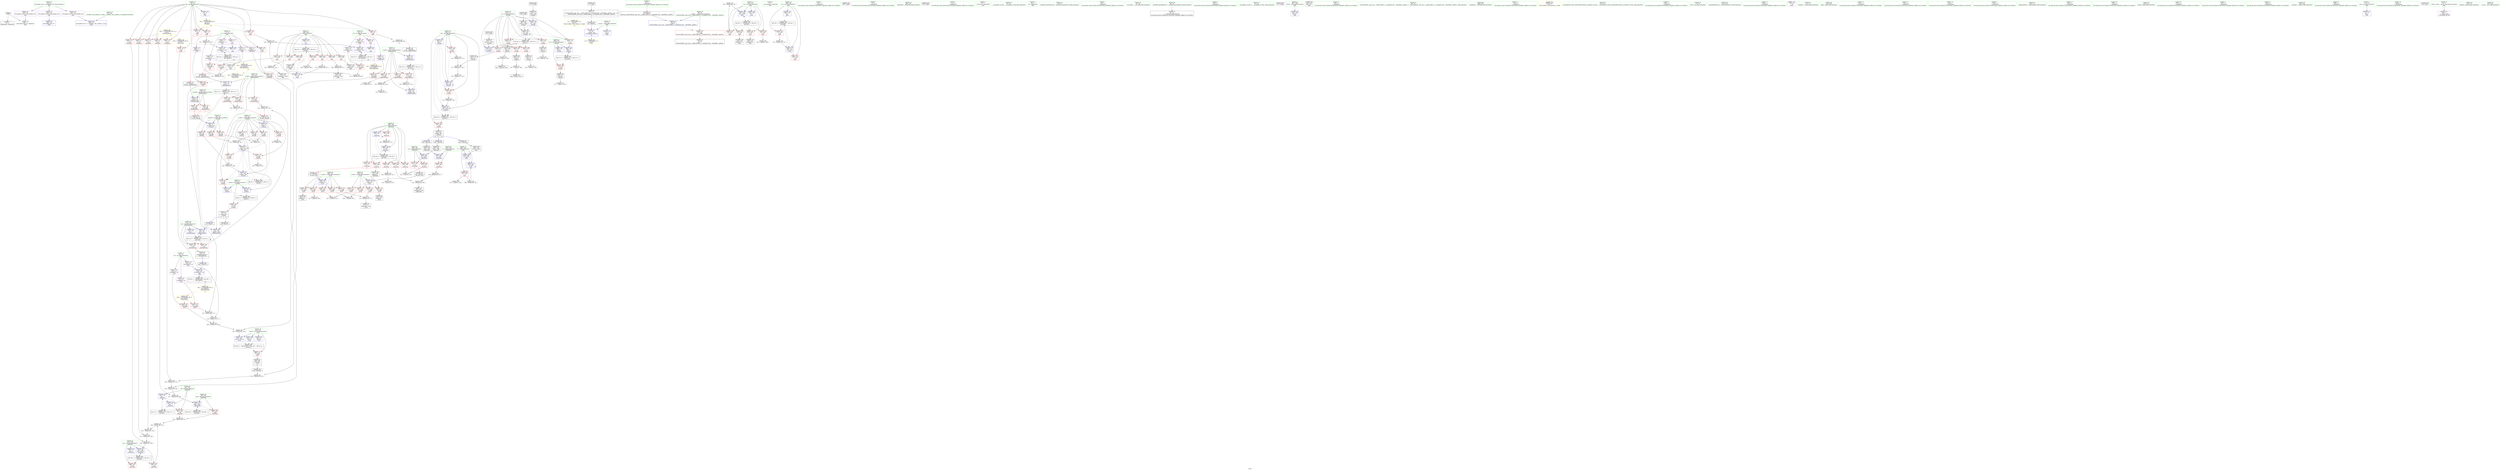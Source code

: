 digraph "SVFG" {
	label="SVFG";

	Node0x5556b1aa5a30 [shape=record,color=grey,label="{NodeID: 0\nNullPtr}"];
	Node0x5556b1aa5a30 -> Node0x5556b1abd730[style=solid];
	Node0x5556b1aa5a30 -> Node0x5556b1abff80[style=solid];
	Node0x5556b1aed990 [shape=record,color=yellow,style=double,label="{NodeID: 443\n34V_1 = ENCHI(MR_34V_0)\npts\{190000 \}\nFun[_Z6solvedv]|{|<s1>12}}"];
	Node0x5556b1aed990 -> Node0x5556b1abebe0[style=dashed];
	Node0x5556b1aed990:s1 -> Node0x5556b1aebea0[style=dashed,color=red];
	Node0x5556b1ad1290 [shape=record,color=grey,label="{NodeID: 360\n156 = Binary(154, 155, )\n|{<s0>6}}"];
	Node0x5556b1ad1290:s0 -> Node0x5556b1b05ab0[style=solid,color=red];
	Node0x5556b1abe8a0 [shape=record,color=red,label="{NodeID: 194\n362\<--299\n\<--i\n_Z6solvedv\n}"];
	Node0x5556b1abe8a0 -> Node0x5556b1ace290[style=solid];
	Node0x5556b1abb9d0 [shape=record,color=purple,label="{NodeID: 111\n268\<--17\narrayidx\<--b\n_Z1Cii\n}"];
	Node0x5556b1abb9d0 -> Node0x5556b1ac3cc0[style=solid];
	Node0x5556b1ab9ac0 [shape=record,color=green,label="{NodeID: 28\n14\<--16\npp\<--pp_field_insensitive\nGlob }"];
	Node0x5556b1ab9ac0 -> Node0x5556b1ac11b0[style=solid];
	Node0x5556b1ab9ac0 -> Node0x5556b1ac1280[style=solid];
	Node0x5556b1ab9ac0 -> Node0x5556b1ac1350[style=solid];
	Node0x5556b1ab9ac0 -> Node0x5556b1ac1420[style=solid];
	Node0x5556b1ab9ac0 -> Node0x5556b1ac14f0[style=solid];
	Node0x5556b1ab9ac0 -> Node0x5556b1ac15c0[style=solid];
	Node0x5556b1ab9ac0 -> Node0x5556b1ac1690[style=solid];
	Node0x5556b1ab9ac0 -> Node0x5556b1ac1760[style=solid];
	Node0x5556b1ab9ac0 -> Node0x5556b1ac1830[style=solid];
	Node0x5556b1ab9ac0 -> Node0x5556b1ac1900[style=solid];
	Node0x5556b1ab9ac0 -> Node0x5556b1ac19d0[style=solid];
	Node0x5556b1ab9ac0 -> Node0x5556b1abfc80[style=solid];
	Node0x5556b1ac0080 [shape=record,color=blue,label="{NodeID: 222\n8\<--58\n_ZL2pi\<--call\n__cxx_global_var_init.1\n|{<s0>20}}"];
	Node0x5556b1ac0080:s0 -> Node0x5556b1af11b0[style=dashed,color=blue];
	Node0x5556b1ac1aa0 [shape=record,color=red,label="{NodeID: 139\n69\<--66\n\<--__x.addr\n_ZSt4acosIiEN9__gnu_cxx11__enable_ifIXsr12__is_integerIT_EE7__valueEdE6__typeES2_\n}"];
	Node0x5556b1ac1aa0 -> Node0x5556b1abd930[style=solid];
	Node0x5556b1abc4d0 [shape=record,color=green,label="{NodeID: 56\n242\<--243\nretval\<--retval_field_insensitive\n_Z1Cii\n}"];
	Node0x5556b1abc4d0 -> Node0x5556b1ac34a0[style=solid];
	Node0x5556b1abc4d0 -> Node0x5556b1ac93a0[style=solid];
	Node0x5556b1abc4d0 -> Node0x5556b1ac9470[style=solid];
	Node0x5556b1abc4d0 -> Node0x5556b1ac9540[style=solid];
	Node0x5556b1b046e0 [shape=record,color=black,label="{NodeID: 499\n196 = PHI()\n}"];
	Node0x5556b1b046e0 -> Node0x5556b1abdee0[style=solid];
	Node0x5556b1aeb8d0 [shape=record,color=yellow,style=double,label="{NodeID: 416\n2V_1 = ENCHI(MR_2V_0)\npts\{10 \}\nFun[_GLOBAL__sub_I_gonens_2_0.cpp]|{<s0>20}}"];
	Node0x5556b1aeb8d0:s0 -> Node0x5556b1ac0080[style=dashed,color=red];
	Node0x5556b1acea10 [shape=record,color=grey,label="{NodeID: 333\n459 = Binary(458, 321, )\n}"];
	Node0x5556b1acea10 -> Node0x5556b1aca4b0[style=solid];
	Node0x5556b1ac9610 [shape=record,color=blue,label="{NodeID: 250\n293\<--306\nn\<--conv\n_Z6solvedv\n}"];
	Node0x5556b1ac9610 -> Node0x5556b1ac3f30[style=dashed];
	Node0x5556b1ac3160 [shape=record,color=red,label="{NodeID: 167\n194\<--170\n\<--ch\n_Z4readv\n}"];
	Node0x5556b1ac3160 -> Node0x5556b1ac8df0[style=solid];
	Node0x5556b1abdd40 [shape=record,color=black,label="{NodeID: 84\n182\<--181\nconv1\<--\n_Z4readv\n}"];
	Node0x5556b1abdd40 -> Node0x5556b1ad3090[style=solid];
	Node0x5556b1ab2cc0 [shape=record,color=green,label="{NodeID: 1\n7\<--1\n__dso_handle\<--dummyObj\nGlob }"];
	Node0x5556b1aeda70 [shape=record,color=yellow,style=double,label="{NodeID: 444\n52V_1 = ENCHI(MR_52V_0)\npts\{220000 \}\nFun[_Z6solvedv]}"];
	Node0x5556b1aeda70 -> Node0x5556b1abeb10[style=dashed];
	Node0x5556b1ad1410 [shape=record,color=grey,label="{NodeID: 361\n276 = Binary(269, 275, )\n}"];
	Node0x5556b1ad1410 -> Node0x5556b1ad1590[style=solid];
	Node0x5556b1abe970 [shape=record,color=red,label="{NodeID: 195\n351\<--301\n\<--kk\n_Z6solvedv\n}"];
	Node0x5556b1abe970 -> Node0x5556b1acf490[style=solid];
	Node0x5556b1abbaa0 [shape=record,color=purple,label="{NodeID: 112\n343\<--17\narrayidx6\<--b\n_Z6solvedv\n}"];
	Node0x5556b1abbaa0 -> Node0x5556b1abebe0[style=solid];
	Node0x5556b1ab9bc0 [shape=record,color=green,label="{NodeID: 29\n17\<--19\nb\<--b_field_insensitive\nGlob }"];
	Node0x5556b1ab9bc0 -> Node0x5556b1abb9d0[style=solid];
	Node0x5556b1ab9bc0 -> Node0x5556b1abbaa0[style=solid];
	Node0x5556b1ab9bc0 -> Node0x5556b1abbb70[style=solid];
	Node0x5556b1ab9bc0 -> Node0x5556b1abbc40[style=solid];
	Node0x5556b1ab9bc0 -> Node0x5556b1abbd10[style=solid];
	Node0x5556b1ab9bc0 -> Node0x5556b1ac0760[style=solid];
	Node0x5556b1ac5eb0 [shape=record,color=black,label="{NodeID: 389\nMR_64V_3 = PHI(MR_64V_4, MR_64V_2, )\npts\{396 \}\n}"];
	Node0x5556b1ac5eb0 -> Node0x5556b1abf670[style=dashed];
	Node0x5556b1ac5eb0 -> Node0x5556b1aca7f0[style=dashed];
	Node0x5556b1ac0150 [shape=record,color=blue,label="{NodeID: 223\n66\<--65\n__x.addr\<--__x\n_ZSt4acosIiEN9__gnu_cxx11__enable_ifIXsr12__is_integerIT_EE7__valueEdE6__typeES2_\n}"];
	Node0x5556b1ac0150 -> Node0x5556b1ac1aa0[style=dashed];
	Node0x5556b1ac1b70 [shape=record,color=red,label="{NodeID: 140\n114\<--80\n\<--retval\n_Z2moxx\n}"];
	Node0x5556b1ac1b70 -> Node0x5556b1abdad0[style=solid];
	Node0x5556b1abc5a0 [shape=record,color=green,label="{NodeID: 57\n244\<--245\nn.addr\<--n.addr_field_insensitive\n_Z1Cii\n}"];
	Node0x5556b1abc5a0 -> Node0x5556b1ac3570[style=solid];
	Node0x5556b1abc5a0 -> Node0x5556b1ac3640[style=solid];
	Node0x5556b1abc5a0 -> Node0x5556b1ac3710[style=solid];
	Node0x5556b1abc5a0 -> Node0x5556b1ac37e0[style=solid];
	Node0x5556b1abc5a0 -> Node0x5556b1ac9200[style=solid];
	Node0x5556b1b047b0 [shape=record,color=black,label="{NodeID: 500\n221 = PHI()\n}"];
	Node0x5556b1b047b0 -> Node0x5556b1abe220[style=solid];
	Node0x5556b1aceb90 [shape=record,color=grey,label="{NodeID: 334\n355 = Binary(353, 354, )\n}"];
	Node0x5556b1aceb90 -> Node0x5556b1ace710[style=solid];
	Node0x5556b1ac96e0 [shape=record,color=blue,label="{NodeID: 251\n295\<--309\nm\<--conv2\n_Z6solvedv\n}"];
	Node0x5556b1ac96e0 -> Node0x5556b1ac4000[style=dashed];
	Node0x5556b1ac96e0 -> Node0x5556b1ac40d0[style=dashed];
	Node0x5556b1ac3230 [shape=record,color=red,label="{NodeID: 168\n201\<--170\n\<--ch\n_Z4readv\n}"];
	Node0x5556b1ac3230 -> Node0x5556b1abdfb0[style=solid];
	Node0x5556b1abde10 [shape=record,color=black,label="{NodeID: 85\n187\<--186\nconv2\<--\n_Z4readv\n}"];
	Node0x5556b1abde10 -> Node0x5556b1ad3210[style=solid];
	Node0x5556b1ab80c0 [shape=record,color=green,label="{NodeID: 2\n9\<--1\n\<--dummyObj\nCan only get source location for instruction, argument, global var or function.}"];
	Node0x5556b1aedb50 [shape=record,color=yellow,style=double,label="{NodeID: 445\n36V_1 = ENCHI(MR_36V_0)\npts\{240000 \}\nFun[_Z6solvedv]|{<s0>12}}"];
	Node0x5556b1aedb50:s0 -> Node0x5556b1aebf80[style=dashed,color=red];
	Node0x5556b1ad1590 [shape=record,color=grey,label="{NodeID: 362\n278 = Binary(276, 277, )\n}"];
	Node0x5556b1ad1590 -> Node0x5556b1ad1710[style=solid];
	Node0x5556b1abea40 [shape=record,color=red,label="{NodeID: 196\n350\<--303\n\<--tmp\n_Z6solvedv\n}"];
	Node0x5556b1abea40 -> Node0x5556b1acf490[style=solid];
	Node0x5556b1abbb70 [shape=record,color=purple,label="{NodeID: 113\n398\<--17\n\<--b\nmain\n}"];
	Node0x5556b1abbb70 -> Node0x5556b1ac9e30[style=solid];
	Node0x5556b1ab9cc0 [shape=record,color=green,label="{NodeID: 30\n20\<--22\nb2\<--b2_field_insensitive\nGlob }"];
	Node0x5556b1ab9cc0 -> Node0x5556b1ac0830[style=solid];
	Node0x5556b1ab9cc0 -> Node0x5556b1ac0900[style=solid];
	Node0x5556b1ab9cc0 -> Node0x5556b1ac09d0[style=solid];
	Node0x5556b1ab9cc0 -> Node0x5556b1ac0aa0[style=solid];
	Node0x5556b1ac63b0 [shape=record,color=black,label="{NodeID: 390\nMR_60V_3 = PHI(MR_60V_4, MR_60V_2, )\npts\{392 \}\n}"];
	Node0x5556b1ac63b0 -> Node0x5556b1abf260[style=dashed];
	Node0x5556b1ac63b0 -> Node0x5556b1abf330[style=dashed];
	Node0x5556b1ac63b0 -> Node0x5556b1abf400[style=dashed];
	Node0x5556b1ac63b0 -> Node0x5556b1abf4d0[style=dashed];
	Node0x5556b1ac63b0 -> Node0x5556b1aca4b0[style=dashed];
	Node0x5556b1ac0220 [shape=record,color=blue,label="{NodeID: 224\n82\<--78\na.addr\<--a\n_Z2moxx\n}"];
	Node0x5556b1ac0220 -> Node0x5556b1ac1c40[style=dashed];
	Node0x5556b1ac0220 -> Node0x5556b1ac1d10[style=dashed];
	Node0x5556b1ac0220 -> Node0x5556b1ac1de0[style=dashed];
	Node0x5556b1ac0220 -> Node0x5556b1ac1eb0[style=dashed];
	Node0x5556b1ac0220 -> Node0x5556b1ac0490[style=dashed];
	Node0x5556b1ac0220 -> Node0x5556b1ae7f30[style=dashed];
	Node0x5556b1ac1c40 [shape=record,color=red,label="{NodeID: 141\n88\<--82\n\<--a.addr\n_Z2moxx\n}"];
	Node0x5556b1ac1c40 -> Node0x5556b1ad2490[style=solid];
	Node0x5556b1abc670 [shape=record,color=green,label="{NodeID: 58\n246\<--247\nm.addr\<--m.addr_field_insensitive\n_Z1Cii\n}"];
	Node0x5556b1abc670 -> Node0x5556b1ac38b0[style=solid];
	Node0x5556b1abc670 -> Node0x5556b1ac3980[style=solid];
	Node0x5556b1abc670 -> Node0x5556b1ac3a50[style=solid];
	Node0x5556b1abc670 -> Node0x5556b1ac3b20[style=solid];
	Node0x5556b1abc670 -> Node0x5556b1ac3bf0[style=solid];
	Node0x5556b1abc670 -> Node0x5556b1ac92d0[style=solid];
	Node0x5556b1b049c0 [shape=record,color=black,label="{NodeID: 501\n367 = PHI()\n}"];
	Node0x5556b1aebaf0 [shape=record,color=yellow,style=double,label="{NodeID: 418\n26V_1 = ENCHI(MR_26V_0)\npts\{16 \}\nFun[_Z1Cii]}"];
	Node0x5556b1aebaf0 -> Node0x5556b1ac11b0[style=dashed];
	Node0x5556b1aebaf0 -> Node0x5556b1ac1280[style=dashed];
	Node0x5556b1aced10 [shape=record,color=grey,label="{NodeID: 335\n359 = Binary(357, 358, )\n}"];
	Node0x5556b1aced10 -> Node0x5556b1ac9bc0[style=solid];
	Node0x5556b1ac97b0 [shape=record,color=blue,label="{NodeID: 252\n297\<--90\nans\<--\n_Z6solvedv\n}"];
	Node0x5556b1ac97b0 -> Node0x5556b1ae0e40[style=dashed];
	Node0x5556b1ac3300 [shape=record,color=red,label="{NodeID: 169\n205\<--170\n\<--ch\n_Z4readv\n}"];
	Node0x5556b1ac3300 -> Node0x5556b1abe080[style=solid];
	Node0x5556b1abdee0 [shape=record,color=black,label="{NodeID: 86\n197\<--196\nconv5\<--call4\n_Z4readv\n}"];
	Node0x5556b1abdee0 -> Node0x5556b1ac8ec0[style=solid];
	Node0x5556b1ab8150 [shape=record,color=green,label="{NodeID: 3\n12\<--1\n\<--dummyObj\nCan only get source location for instruction, argument, global var or function.}"];
	Node0x5556b1ad1710 [shape=record,color=grey,label="{NodeID: 363\n283 = Binary(278, 282, )\n}"];
	Node0x5556b1ad1710 -> Node0x5556b1ad1890[style=solid];
	Node0x5556b1abeb10 [shape=record,color=red,label="{NodeID: 197\n333\<--332\n\<--arrayidx\n_Z6solvedv\n}"];
	Node0x5556b1abeb10 -> Node0x5556b1ace890[style=solid];
	Node0x5556b1abbc40 [shape=record,color=purple,label="{NodeID: 114\n411\<--17\narrayidx\<--b\nmain\n}"];
	Node0x5556b1abbc40 -> Node0x5556b1abf810[style=solid];
	Node0x5556b1ab9dc0 [shape=record,color=green,label="{NodeID: 31\n23\<--24\ninv\<--inv_field_insensitive\nGlob }"];
	Node0x5556b1ab9dc0 -> Node0x5556b1ac0b70[style=solid];
	Node0x5556b1ab9dc0 -> Node0x5556b1ac0c40[style=solid];
	Node0x5556b1ab9dc0 -> Node0x5556b1ac0d10[style=solid];
	Node0x5556b1ac64a0 [shape=record,color=black,label="{NodeID: 391\nMR_36V_2 = PHI(MR_36V_3, MR_36V_1, )\npts\{240000 \}\n|{|<s1>18}}"];
	Node0x5556b1ac64a0 -> Node0x5556b1aca3e0[style=dashed];
	Node0x5556b1ac64a0:s1 -> Node0x5556b1aedb50[style=dashed,color=red];
	Node0x5556b1ac02f0 [shape=record,color=blue,label="{NodeID: 225\n84\<--79\npp.addr\<--pp\n_Z2moxx\n}"];
	Node0x5556b1ac02f0 -> Node0x5556b1ac21f0[style=dashed];
	Node0x5556b1ac02f0 -> Node0x5556b1ac22c0[style=dashed];
	Node0x5556b1ac02f0 -> Node0x5556b1ac2390[style=dashed];
	Node0x5556b1ac1d10 [shape=record,color=red,label="{NodeID: 142\n92\<--82\n\<--a.addr\n_Z2moxx\n}"];
	Node0x5556b1ac1d10 -> Node0x5556b1ad2310[style=solid];
	Node0x5556b1abc740 [shape=record,color=green,label="{NodeID: 59\n290\<--291\n_Z6solvedv\<--_Z6solvedv_field_insensitive\n}"];
	Node0x5556b1b04a90 [shape=record,color=black,label="{NodeID: 502\n370 = PHI()\n}"];
	Node0x5556b1acee90 [shape=record,color=grey,label="{NodeID: 336\n473 = Binary(472, 321, )\n}"];
	Node0x5556b1acee90 -> Node0x5556b1aca7f0[style=solid];
	Node0x5556b1ac9880 [shape=record,color=blue,label="{NodeID: 253\n299\<--258\ni\<--\n_Z6solvedv\n}"];
	Node0x5556b1ac9880 -> Node0x5556b1ac45b0[style=dashed];
	Node0x5556b1ac33d0 [shape=record,color=red,label="{NodeID: 170\n215\<--170\n\<--ch\n_Z4readv\n}"];
	Node0x5556b1ac33d0 -> Node0x5556b1abe150[style=solid];
	Node0x5556b1abdfb0 [shape=record,color=black,label="{NodeID: 87\n202\<--201\nconv7\<--\n_Z4readv\n}"];
	Node0x5556b1abdfb0 -> Node0x5556b1ad2a90[style=solid];
	Node0x5556b1ab81e0 [shape=record,color=green,label="{NodeID: 4\n15\<--1\n\<--dummyObj\nCan only get source location for instruction, argument, global var or function.}"];
	Node0x5556b1ad1890 [shape=record,color=grey,label="{NodeID: 364\n285 = Binary(283, 284, )\n}"];
	Node0x5556b1ad1890 -> Node0x5556b1ac9540[style=solid];
	Node0x5556b1abebe0 [shape=record,color=red,label="{NodeID: 198\n344\<--343\n\<--arrayidx6\n_Z6solvedv\n}"];
	Node0x5556b1abebe0 -> Node0x5556b1acf010[style=solid];
	Node0x5556b1abbd10 [shape=record,color=purple,label="{NodeID: 115\n420\<--17\narrayidx2\<--b\nmain\n}"];
	Node0x5556b1abbd10 -> Node0x5556b1aca0a0[style=solid];
	Node0x5556b1ab9ec0 [shape=record,color=green,label="{NodeID: 32\n28\<--32\nllvm.global_ctors\<--llvm.global_ctors_field_insensitive\nGlob }"];
	Node0x5556b1ab9ec0 -> Node0x5556b1ac0eb0[style=solid];
	Node0x5556b1ab9ec0 -> Node0x5556b1ac0fb0[style=solid];
	Node0x5556b1ab9ec0 -> Node0x5556b1ac10b0[style=solid];
	Node0x5556b1ae5760 [shape=record,color=black,label="{NodeID: 392\nMR_12V_3 = PHI(MR_12V_4, MR_12V_2, )\npts\{123 \}\n}"];
	Node0x5556b1ae5760 -> Node0x5556b1ac2460[style=dashed];
	Node0x5556b1ae5760 -> Node0x5556b1ac2530[style=dashed];
	Node0x5556b1ae5760 -> Node0x5556b1ac2600[style=dashed];
	Node0x5556b1ae5760 -> Node0x5556b1ac8ab0[style=dashed];
	Node0x5556b1ac03c0 [shape=record,color=blue,label="{NodeID: 226\n80\<--96\nretval\<--\n_Z2moxx\n}"];
	Node0x5556b1ac03c0 -> Node0x5556b1ae7a30[style=dashed];
	Node0x5556b1ac1de0 [shape=record,color=red,label="{NodeID: 143\n96\<--82\n\<--a.addr\n_Z2moxx\n}"];
	Node0x5556b1ac1de0 -> Node0x5556b1ac03c0[style=solid];
	Node0x5556b1abc840 [shape=record,color=green,label="{NodeID: 60\n293\<--294\nn\<--n_field_insensitive\n_Z6solvedv\n}"];
	Node0x5556b1abc840 -> Node0x5556b1ac3f30[style=solid];
	Node0x5556b1abc840 -> Node0x5556b1ac9610[style=solid];
	Node0x5556b1b04b60 [shape=record,color=black,label="{NodeID: 503\n305 = PHI(165, )\n}"];
	Node0x5556b1b04b60 -> Node0x5556b1abaf40[style=solid];
	Node0x5556b1acf010 [shape=record,color=grey,label="{NodeID: 337\n345 = Binary(336, 344, )\n}"];
	Node0x5556b1acf010 -> Node0x5556b1acf310[style=solid];
	Node0x5556b1ac9950 [shape=record,color=blue,label="{NodeID: 254\n301\<--134\nkk\<--\n_Z6solvedv\n}"];
	Node0x5556b1ac9950 -> Node0x5556b1abe970[style=dashed];
	Node0x5556b1ac9950 -> Node0x5556b1ac9a20[style=dashed];
	Node0x5556b1ac9950 -> Node0x5556b1ac4ab0[style=dashed];
	Node0x5556b1ac34a0 [shape=record,color=red,label="{NodeID: 171\n288\<--242\n\<--retval\n_Z1Cii\n}"];
	Node0x5556b1ac34a0 -> Node0x5556b1abae70[style=solid];
	Node0x5556b1abe080 [shape=record,color=black,label="{NodeID: 88\n206\<--205\nconv9\<--\n_Z4readv\n}"];
	Node0x5556b1abe080 -> Node0x5556b1ad2c10[style=solid];
	Node0x5556b1ab8270 [shape=record,color=green,label="{NodeID: 5\n25\<--1\n_ZSt4cout\<--dummyObj\nGlob }"];
	Node0x5556b1ad1a10 [shape=record,color=grey,label="{NodeID: 365\n137 = cmp(136, 90, )\n}"];
	Node0x5556b1abecb0 [shape=record,color=red,label="{NodeID: 199\n404\<--389\n\<--i\nmain\n}"];
	Node0x5556b1abecb0 -> Node0x5556b1ad2f10[style=solid];
	Node0x5556b1ac0760 [shape=record,color=purple,label="{NodeID: 116\n447\<--17\narrayidx15\<--b\nmain\n}"];
	Node0x5556b1ac0760 -> Node0x5556b1abf9b0[style=solid];
	Node0x5556b1ab9fc0 [shape=record,color=green,label="{NodeID: 33\n33\<--34\n__cxx_global_var_init\<--__cxx_global_var_init_field_insensitive\n}"];
	Node0x5556b1ae5c30 [shape=record,color=black,label="{NodeID: 393\nMR_14V_3 = PHI(MR_14V_4, MR_14V_2, )\npts\{125 \}\n}"];
	Node0x5556b1ae5c30 -> Node0x5556b1ac26d0[style=dashed];
	Node0x5556b1ae5c30 -> Node0x5556b1ac27a0[style=dashed];
	Node0x5556b1ae5c30 -> Node0x5556b1ac2870[style=dashed];
	Node0x5556b1ae5c30 -> Node0x5556b1ac89e0[style=dashed];
	Node0x5556b1ac0490 [shape=record,color=blue,label="{NodeID: 227\n82\<--101\na.addr\<--rem\n_Z2moxx\n}"];
	Node0x5556b1ac0490 -> Node0x5556b1ac1f80[style=dashed];
	Node0x5556b1ac0490 -> Node0x5556b1ac2050[style=dashed];
	Node0x5556b1ac0490 -> Node0x5556b1ac2120[style=dashed];
	Node0x5556b1ac0490 -> Node0x5556b1ac0560[style=dashed];
	Node0x5556b1ac0490 -> Node0x5556b1ae7f30[style=dashed];
	Node0x5556b1ac1eb0 [shape=record,color=red,label="{NodeID: 144\n100\<--82\n\<--a.addr\n_Z2moxx\n}"];
	Node0x5556b1ac1eb0 -> Node0x5556b1ad0210[style=solid];
	Node0x5556b1abc910 [shape=record,color=green,label="{NodeID: 61\n295\<--296\nm\<--m_field_insensitive\n_Z6solvedv\n}"];
	Node0x5556b1abc910 -> Node0x5556b1ac4000[style=solid];
	Node0x5556b1abc910 -> Node0x5556b1ac40d0[style=solid];
	Node0x5556b1abc910 -> Node0x5556b1ac96e0[style=solid];
	Node0x5556b1b04d30 [shape=record,color=black,label="{NodeID: 504\n308 = PHI(165, )\n}"];
	Node0x5556b1b04d30 -> Node0x5556b1abb010[style=solid];
	Node0x5556b1acf190 [shape=record,color=grey,label="{NodeID: 338\n468 = Binary(467, 59, )\n}"];
	Node0x5556b1acf190 -> Node0x5556b1aca720[style=solid];
	Node0x5556b1ac9a20 [shape=record,color=blue,label="{NodeID: 255\n301\<--325\nkk\<--\n_Z6solvedv\n}"];
	Node0x5556b1ac9a20 -> Node0x5556b1abe970[style=dashed];
	Node0x5556b1ac9a20 -> Node0x5556b1ac4ab0[style=dashed];
	Node0x5556b1ac3570 [shape=record,color=red,label="{NodeID: 172\n251\<--244\n\<--n.addr\n_Z1Cii\n}"];
	Node0x5556b1ac3570 -> Node0x5556b1ad3390[style=solid];
	Node0x5556b1abe150 [shape=record,color=black,label="{NodeID: 89\n216\<--215\nconv12\<--\n_Z4readv\n}"];
	Node0x5556b1abe150 -> Node0x5556b1ad0090[style=solid];
	Node0x5556b1ab8ab0 [shape=record,color=green,label="{NodeID: 6\n26\<--1\n.str\<--dummyObj\nGlob }"];
	Node0x5556b1ad1b90 [shape=record,color=grey,label="{NodeID: 366\n470 = cmp(467, 258, )\n}"];
	Node0x5556b1abed80 [shape=record,color=red,label="{NodeID: 200\n408\<--389\n\<--i\nmain\n}"];
	Node0x5556b1abed80 -> Node0x5556b1ad1110[style=solid];
	Node0x5556b1ac0830 [shape=record,color=purple,label="{NodeID: 117\n332\<--20\narrayidx\<--b2\n_Z6solvedv\n}"];
	Node0x5556b1ac0830 -> Node0x5556b1abeb10[style=solid];
	Node0x5556b1aba0c0 [shape=record,color=green,label="{NodeID: 34\n37\<--38\n_ZNSt8ios_base4InitC1Ev\<--_ZNSt8ios_base4InitC1Ev_field_insensitive\n}"];
	Node0x5556b1ae6130 [shape=record,color=black,label="{NodeID: 394\nMR_18V_3 = PHI(MR_18V_5, MR_18V_2, )\npts\{129 \}\n}"];
	Node0x5556b1ae6130 -> Node0x5556b1ac2ae0[style=dashed];
	Node0x5556b1ae6130 -> Node0x5556b1ac2bb0[style=dashed];
	Node0x5556b1ae6130 -> Node0x5556b1ac8910[style=dashed];
	Node0x5556b1ae6130 -> Node0x5556b1ae6130[style=dashed];
	Node0x5556b1ac0560 [shape=record,color=blue,label="{NodeID: 228\n82\<--108\na.addr\<--add\n_Z2moxx\n}"];
	Node0x5556b1ac0560 -> Node0x5556b1ac2120[style=dashed];
	Node0x5556b1ac0560 -> Node0x5556b1ae7f30[style=dashed];
	Node0x5556b1ac1f80 [shape=record,color=red,label="{NodeID: 145\n103\<--82\n\<--a.addr\n_Z2moxx\n}"];
	Node0x5556b1ac1f80 -> Node0x5556b1ad2190[style=solid];
	Node0x5556b1abc9e0 [shape=record,color=green,label="{NodeID: 62\n297\<--298\nans\<--ans_field_insensitive\n_Z6solvedv\n}"];
	Node0x5556b1abc9e0 -> Node0x5556b1ac41a0[style=solid];
	Node0x5556b1abc9e0 -> Node0x5556b1ac4270[style=solid];
	Node0x5556b1abc9e0 -> Node0x5556b1ac97b0[style=solid];
	Node0x5556b1abc9e0 -> Node0x5556b1ac9bc0[style=solid];
	Node0x5556b1b04e70 [shape=record,color=black,label="{NodeID: 505\n329 = PHI(239, )\n}"];
	Node0x5556b1b04e70 -> Node0x5556b1ace890[style=solid];
	Node0x5556b1aebea0 [shape=record,color=yellow,style=double,label="{NodeID: 422\n34V_1 = ENCHI(MR_34V_0)\npts\{190000 \}\nFun[_Z1Cii]}"];
	Node0x5556b1aebea0 -> Node0x5556b1ac3cc0[style=dashed];
	Node0x5556b1acf310 [shape=record,color=grey,label="{NodeID: 339\n347 = Binary(345, 346, )\n}"];
	Node0x5556b1acf310 -> Node0x5556b1ac9af0[style=solid];
	Node0x5556b1ac9af0 [shape=record,color=blue,label="{NodeID: 256\n303\<--347\ntmp\<--rem8\n_Z6solvedv\n}"];
	Node0x5556b1ac9af0 -> Node0x5556b1abea40[style=dashed];
	Node0x5556b1ac9af0 -> Node0x5556b1ac4fb0[style=dashed];
	Node0x5556b1ac3640 [shape=record,color=red,label="{NodeID: 173\n261\<--244\n\<--n.addr\n_Z1Cii\n}"];
	Node0x5556b1ac3640 -> Node0x5556b1ad2d90[style=solid];
	Node0x5556b1abe220 [shape=record,color=black,label="{NodeID: 90\n222\<--221\nconv14\<--call13\n_Z4readv\n}"];
	Node0x5556b1abe220 -> Node0x5556b1ac9060[style=solid];
	Node0x5556b1ab8b40 [shape=record,color=green,label="{NodeID: 7\n29\<--1\n\<--dummyObj\nCan only get source location for instruction, argument, global var or function.}"];
	Node0x5556b1ad1d10 [shape=record,color=grey,label="{NodeID: 367\n141 = cmp(140, 90, )\n}"];
	Node0x5556b1abee50 [shape=record,color=red,label="{NodeID: 201\n413\<--389\n\<--i\nmain\n}"];
	Node0x5556b1abee50 -> Node0x5556b1abb350[style=solid];
	Node0x5556b1ac0900 [shape=record,color=purple,label="{NodeID: 118\n400\<--20\n\<--b2\nmain\n}"];
	Node0x5556b1ac0900 -> Node0x5556b1ac9f00[style=solid];
	Node0x5556b1aba1c0 [shape=record,color=green,label="{NodeID: 35\n43\<--44\n__cxa_atexit\<--__cxa_atexit_field_insensitive\n}"];
	Node0x5556b1ac0630 [shape=record,color=blue,label="{NodeID: 229\n80\<--111\nretval\<--\n_Z2moxx\n}"];
	Node0x5556b1ac0630 -> Node0x5556b1ae7a30[style=dashed];
	Node0x5556b1ac2050 [shape=record,color=red,label="{NodeID: 146\n107\<--82\n\<--a.addr\n_Z2moxx\n}"];
	Node0x5556b1ac2050 -> Node0x5556b1acff10[style=solid];
	Node0x5556b1abcab0 [shape=record,color=green,label="{NodeID: 63\n299\<--300\ni\<--i_field_insensitive\n_Z6solvedv\n}"];
	Node0x5556b1abcab0 -> Node0x5556b1ac4340[style=solid];
	Node0x5556b1abcab0 -> Node0x5556b1ac4410[style=solid];
	Node0x5556b1abcab0 -> Node0x5556b1ac44e0[style=solid];
	Node0x5556b1abcab0 -> Node0x5556b1abe700[style=solid];
	Node0x5556b1abcab0 -> Node0x5556b1abe7d0[style=solid];
	Node0x5556b1abcab0 -> Node0x5556b1abe8a0[style=solid];
	Node0x5556b1abcab0 -> Node0x5556b1ac9880[style=solid];
	Node0x5556b1abcab0 -> Node0x5556b1ac9c90[style=solid];
	Node0x5556b1b04fb0 [shape=record,color=black,label="{NodeID: 506\n452 = PHI(118, )\n}"];
	Node0x5556b1b04fb0 -> Node0x5556b1aca3e0[style=solid];
	Node0x5556b1aebf80 [shape=record,color=yellow,style=double,label="{NodeID: 423\n36V_1 = ENCHI(MR_36V_0)\npts\{240000 \}\nFun[_Z1Cii]}"];
	Node0x5556b1aebf80 -> Node0x5556b1ac3d90[style=dashed];
	Node0x5556b1aebf80 -> Node0x5556b1ac3e60[style=dashed];
	Node0x5556b1acf490 [shape=record,color=grey,label="{NodeID: 340\n352 = Binary(350, 351, )\n}"];
	Node0x5556b1acf490 -> Node0x5556b1ace410[style=solid];
	Node0x5556b1ac9bc0 [shape=record,color=blue,label="{NodeID: 257\n297\<--359\nans\<--rem12\n_Z6solvedv\n}"];
	Node0x5556b1ac9bc0 -> Node0x5556b1ae0e40[style=dashed];
	Node0x5556b1ac3710 [shape=record,color=red,label="{NodeID: 174\n266\<--244\n\<--n.addr\n_Z1Cii\n}"];
	Node0x5556b1ac3710 -> Node0x5556b1abe560[style=solid];
	Node0x5556b1abe2f0 [shape=record,color=black,label="{NodeID: 91\n226\<--225\nconv16\<--\n_Z4readv\n}"];
	Node0x5556b1abe2f0 -> Node0x5556b1ad2790[style=solid];
	Node0x5556b1ab8bd0 [shape=record,color=green,label="{NodeID: 8\n59\<--1\n\<--dummyObj\nCan only get source location for instruction, argument, global var or function.|{<s0>3}}"];
	Node0x5556b1ab8bd0:s0 -> Node0x5556b1b056f0[style=solid,color=red];
	Node0x5556b1ad1e90 [shape=record,color=grey,label="{NodeID: 368\n322 = cmp(320, 258, )\n}"];
	Node0x5556b1abef20 [shape=record,color=red,label="{NodeID: 202\n418\<--389\n\<--i\nmain\n}"];
	Node0x5556b1abef20 -> Node0x5556b1abb420[style=solid];
	Node0x5556b1ac09d0 [shape=record,color=purple,label="{NodeID: 119\n425\<--20\narrayidx5\<--b2\nmain\n}"];
	Node0x5556b1ac09d0 -> Node0x5556b1abf8e0[style=solid];
	Node0x5556b1aba2c0 [shape=record,color=green,label="{NodeID: 36\n42\<--48\n_ZNSt8ios_base4InitD1Ev\<--_ZNSt8ios_base4InitD1Ev_field_insensitive\n}"];
	Node0x5556b1aba2c0 -> Node0x5556b1abd830[style=solid];
	Node0x5556b1ac85d0 [shape=record,color=blue,label="{NodeID: 230\n122\<--119\na.addr\<--a\n_Z6powmodxxx\n}"];
	Node0x5556b1ac85d0 -> Node0x5556b1ae5760[style=dashed];
	Node0x5556b1ac2120 [shape=record,color=red,label="{NodeID: 147\n111\<--82\n\<--a.addr\n_Z2moxx\n}"];
	Node0x5556b1ac2120 -> Node0x5556b1ac0630[style=solid];
	Node0x5556b1abcb80 [shape=record,color=green,label="{NodeID: 64\n301\<--302\nkk\<--kk_field_insensitive\n_Z6solvedv\n}"];
	Node0x5556b1abcb80 -> Node0x5556b1abe970[style=solid];
	Node0x5556b1abcb80 -> Node0x5556b1ac9950[style=solid];
	Node0x5556b1abcb80 -> Node0x5556b1ac9a20[style=solid];
	Node0x5556b1b050f0 [shape=record,color=black,label="{NodeID: 507\n462 = PHI(165, )\n}"];
	Node0x5556b1b050f0 -> Node0x5556b1abb830[style=solid];
	Node0x5556b1aec060 [shape=record,color=yellow,style=double,label="{NodeID: 424\n26V_1 = ENCHI(MR_26V_0)\npts\{16 \}\nFun[main]|{|<s4>18}}"];
	Node0x5556b1aec060 -> Node0x5556b1ac1760[style=dashed];
	Node0x5556b1aec060 -> Node0x5556b1ac1830[style=dashed];
	Node0x5556b1aec060 -> Node0x5556b1ac1900[style=dashed];
	Node0x5556b1aec060 -> Node0x5556b1ac19d0[style=dashed];
	Node0x5556b1aec060:s4 -> Node0x5556b1ae0d60[style=dashed,color=red];
	Node0x5556b1acf610 [shape=record,color=grey,label="{NodeID: 341\n437 = Binary(436, 321, )\n}"];
	Node0x5556b1acf610 -> Node0x5556b1aca240[style=solid];
	Node0x5556b1ac9c90 [shape=record,color=blue,label="{NodeID: 258\n299\<--363\ni\<--inc\n_Z6solvedv\n}"];
	Node0x5556b1ac9c90 -> Node0x5556b1ac45b0[style=dashed];
	Node0x5556b1ac37e0 [shape=record,color=red,label="{NodeID: 175\n270\<--244\n\<--n.addr\n_Z1Cii\n}"];
	Node0x5556b1ac37e0 -> Node0x5556b1ad0810[style=solid];
	Node0x5556b1abe3c0 [shape=record,color=black,label="{NodeID: 92\n165\<--234\n_Z4readv_ret\<--\n_Z4readv\n|{<s0>10|<s1>11|<s2>16}}"];
	Node0x5556b1abe3c0:s0 -> Node0x5556b1b04b60[style=solid,color=blue];
	Node0x5556b1abe3c0:s1 -> Node0x5556b1b04d30[style=solid,color=blue];
	Node0x5556b1abe3c0:s2 -> Node0x5556b1b050f0[style=solid,color=blue];
	Node0x5556b1ab8c60 [shape=record,color=green,label="{NodeID: 9\n90\<--1\n\<--dummyObj\nCan only get source location for instruction, argument, global var or function.}"];
	Node0x5556b1ad2010 [shape=record,color=grey,label="{NodeID: 369\n443 = cmp(442, 406, )\n}"];
	Node0x5556b1abeff0 [shape=record,color=red,label="{NodeID: 203\n422\<--389\n\<--i\nmain\n}"];
	Node0x5556b1abeff0 -> Node0x5556b1ad0e10[style=solid];
	Node0x5556b1ac0aa0 [shape=record,color=purple,label="{NodeID: 120\n433\<--20\narrayidx9\<--b2\nmain\n}"];
	Node0x5556b1ac0aa0 -> Node0x5556b1aca170[style=solid];
	Node0x5556b1aba3c0 [shape=record,color=green,label="{NodeID: 37\n55\<--56\n__cxx_global_var_init.1\<--__cxx_global_var_init.1_field_insensitive\n}"];
	Node0x5556b1ac86a0 [shape=record,color=blue,label="{NodeID: 231\n124\<--120\nb.addr\<--b\n_Z6powmodxxx\n}"];
	Node0x5556b1ac86a0 -> Node0x5556b1ae5c30[style=dashed];
	Node0x5556b1ac21f0 [shape=record,color=red,label="{NodeID: 148\n93\<--84\n\<--pp.addr\n_Z2moxx\n}"];
	Node0x5556b1ac21f0 -> Node0x5556b1ad2310[style=solid];
	Node0x5556b1abcc50 [shape=record,color=green,label="{NodeID: 65\n303\<--304\ntmp\<--tmp_field_insensitive\n_Z6solvedv\n}"];
	Node0x5556b1abcc50 -> Node0x5556b1abea40[style=solid];
	Node0x5556b1abcc50 -> Node0x5556b1ac9af0[style=solid];
	Node0x5556b1b05230 [shape=record,color=black,label="{NodeID: 508\n477 = PHI()\n}"];
	Node0x5556b1acf790 [shape=record,color=grey,label="{NodeID: 342\n427 = Binary(426, 428, )\n}"];
	Node0x5556b1acf790 -> Node0x5556b1ad0990[style=solid];
	Node0x5556b1ac9d60 [shape=record,color=blue,label="{NodeID: 259\n387\<--258\nretval\<--\nmain\n}"];
	Node0x5556b1ac38b0 [shape=record,color=red,label="{NodeID: 176\n250\<--246\n\<--m.addr\n_Z1Cii\n}"];
	Node0x5556b1ac38b0 -> Node0x5556b1ad3390[style=solid];
	Node0x5556b1abe490 [shape=record,color=black,label="{NodeID: 93\n386\<--258\nmain_ret\<--\nmain\n}"];
	Node0x5556b1ab8cf0 [shape=record,color=green,label="{NodeID: 10\n134\<--1\n\<--dummyObj\nCan only get source location for instruction, argument, global var or function.}"];
	Node0x5556b1ad2190 [shape=record,color=grey,label="{NodeID: 370\n104 = cmp(103, 90, )\n}"];
	Node0x5556b1abf0c0 [shape=record,color=red,label="{NodeID: 204\n431\<--389\n\<--i\nmain\n}"];
	Node0x5556b1abf0c0 -> Node0x5556b1abb5c0[style=solid];
	Node0x5556b1ac0b70 [shape=record,color=purple,label="{NodeID: 121\n274\<--23\narrayidx6\<--inv\n_Z1Cii\n}"];
	Node0x5556b1ac0b70 -> Node0x5556b1ac3d90[style=solid];
	Node0x5556b1aba4c0 [shape=record,color=green,label="{NodeID: 38\n60\<--61\n_ZSt4acosIiEN9__gnu_cxx11__enable_ifIXsr12__is_integerIT_EE7__valueEdE6__typeES2_\<--_ZSt4acosIiEN9__gnu_cxx11__enable_ifIXsr12__is_integerIT_EE7__valueEdE6__typeES2__field_insensitive\n}"];
	Node0x5556b1ae7530 [shape=record,color=black,label="{NodeID: 398\nMR_24V_5 = PHI(MR_24V_6, MR_24V_3, )\npts\{171 \}\n}"];
	Node0x5556b1ae7530 -> Node0x5556b1ac3230[style=dashed];
	Node0x5556b1ae7530 -> Node0x5556b1ac3300[style=dashed];
	Node0x5556b1ae7530 -> Node0x5556b1ac33d0[style=dashed];
	Node0x5556b1ae7530 -> Node0x5556b1ac9060[style=dashed];
	Node0x5556b1ac8770 [shape=record,color=blue,label="{NodeID: 232\n126\<--121\npp.addr\<--pp\n_Z6powmodxxx\n}"];
	Node0x5556b1ac8770 -> Node0x5556b1ac2940[style=dashed];
	Node0x5556b1ac8770 -> Node0x5556b1ac2a10[style=dashed];
	Node0x5556b1ac22c0 [shape=record,color=red,label="{NodeID: 149\n99\<--84\n\<--pp.addr\n_Z2moxx\n}"];
	Node0x5556b1ac22c0 -> Node0x5556b1ad0210[style=solid];
	Node0x5556b1abcd20 [shape=record,color=green,label="{NodeID: 66\n368\<--369\n_ZNSolsEx\<--_ZNSolsEx_field_insensitive\n}"];
	Node0x5556b1b05300 [shape=record,color=black,label="{NodeID: 509\n119 = PHI(448, )\n0th arg _Z6powmodxxx }"];
	Node0x5556b1b05300 -> Node0x5556b1ac85d0[style=solid];
	Node0x5556b1acf910 [shape=record,color=grey,label="{NodeID: 343\n336 = Binary(334, 335, )\n}"];
	Node0x5556b1acf910 -> Node0x5556b1acf010[style=solid];
	Node0x5556b1ac9e30 [shape=record,color=blue,label="{NodeID: 260\n398\<--134\n\<--\nmain\n}"];
	Node0x5556b1ac9e30 -> Node0x5556b1ae9830[style=dashed];
	Node0x5556b1ac3980 [shape=record,color=red,label="{NodeID: 177\n256\<--246\n\<--m.addr\n_Z1Cii\n}"];
	Node0x5556b1ac3980 -> Node0x5556b1ad2910[style=solid];
	Node0x5556b1abe560 [shape=record,color=black,label="{NodeID: 94\n267\<--266\nidxprom\<--\n_Z1Cii\n}"];
	Node0x5556b1ab8d80 [shape=record,color=green,label="{NodeID: 11\n174\<--1\n\<--dummyObj\nCan only get source location for instruction, argument, global var or function.}"];
	Node0x5556b1aeedd0 [shape=record,color=yellow,style=double,label="{NodeID: 454\nRETMU(2V_2)\npts\{10 \}\nFun[_GLOBAL__sub_I_gonens_2_0.cpp]}"];
	Node0x5556b1ad2310 [shape=record,color=grey,label="{NodeID: 371\n94 = cmp(92, 93, )\n}"];
	Node0x5556b1abf190 [shape=record,color=red,label="{NodeID: 205\n436\<--389\n\<--i\nmain\n}"];
	Node0x5556b1abf190 -> Node0x5556b1acf610[style=solid];
	Node0x5556b1ac0c40 [shape=record,color=purple,label="{NodeID: 122\n281\<--23\narrayidx8\<--inv\n_Z1Cii\n}"];
	Node0x5556b1ac0c40 -> Node0x5556b1ac3e60[style=solid];
	Node0x5556b1aba5c0 [shape=record,color=green,label="{NodeID: 39\n66\<--67\n__x.addr\<--__x.addr_field_insensitive\n_ZSt4acosIiEN9__gnu_cxx11__enable_ifIXsr12__is_integerIT_EE7__valueEdE6__typeES2_\n}"];
	Node0x5556b1aba5c0 -> Node0x5556b1ac1aa0[style=solid];
	Node0x5556b1aba5c0 -> Node0x5556b1ac0150[style=solid];
	Node0x5556b1ae7a30 [shape=record,color=black,label="{NodeID: 399\nMR_6V_3 = PHI(MR_6V_4, MR_6V_2, )\npts\{81 \}\n}"];
	Node0x5556b1ae7a30 -> Node0x5556b1ac1b70[style=dashed];
	Node0x5556b1ac8840 [shape=record,color=blue,label="{NodeID: 233\n128\<--134\nans\<--\n_Z6powmodxxx\n}"];
	Node0x5556b1ac8840 -> Node0x5556b1ae6130[style=dashed];
	Node0x5556b1ac2390 [shape=record,color=red,label="{NodeID: 150\n106\<--84\n\<--pp.addr\n_Z2moxx\n}"];
	Node0x5556b1ac2390 -> Node0x5556b1acff10[style=solid];
	Node0x5556b1abce20 [shape=record,color=green,label="{NodeID: 67\n371\<--372\n_ZSt4endlIcSt11char_traitsIcEERSt13basic_ostreamIT_T0_ES6_\<--_ZSt4endlIcSt11char_traitsIcEERSt13basic_ostreamIT_T0_ES6__field_insensitive\n}"];
	Node0x5556b1b05470 [shape=record,color=black,label="{NodeID: 510\n120 = PHI(450, )\n1st arg _Z6powmodxxx }"];
	Node0x5556b1b05470 -> Node0x5556b1ac86a0[style=solid];
	Node0x5556b1acfa90 [shape=record,color=grey,label="{NodeID: 344\n338 = Binary(339, 337, )\n}"];
	Node0x5556b1acfa90 -> Node0x5556b1acfc10[style=solid];
	Node0x5556b1ac9f00 [shape=record,color=blue,label="{NodeID: 261\n400\<--134\n\<--\nmain\n}"];
	Node0x5556b1ac9f00 -> Node0x5556b1ae9d30[style=dashed];
	Node0x5556b1ac3a50 [shape=record,color=red,label="{NodeID: 178\n260\<--246\n\<--m.addr\n_Z1Cii\n}"];
	Node0x5556b1ac3a50 -> Node0x5556b1ad2d90[style=solid];
	Node0x5556b1abe630 [shape=record,color=black,label="{NodeID: 95\n273\<--272\nidxprom5\<--sub\n_Z1Cii\n}"];
	Node0x5556b1ab8e10 [shape=record,color=green,label="{NodeID: 12\n184\<--1\n\<--dummyObj\nCan only get source location for instruction, argument, global var or function.}"];
	Node0x5556b1ad2490 [shape=record,color=grey,label="{NodeID: 372\n89 = cmp(88, 90, )\n}"];
	Node0x5556b1abf260 [shape=record,color=red,label="{NodeID: 206\n442\<--391\n\<--i10\nmain\n}"];
	Node0x5556b1abf260 -> Node0x5556b1ad2010[style=solid];
	Node0x5556b1ac0d10 [shape=record,color=purple,label="{NodeID: 123\n455\<--23\narrayidx18\<--inv\nmain\n}"];
	Node0x5556b1ac0d10 -> Node0x5556b1aca3e0[style=solid];
	Node0x5556b1aba690 [shape=record,color=green,label="{NodeID: 40\n72\<--73\nacos\<--acos_field_insensitive\n}"];
	Node0x5556b1ae7f30 [shape=record,color=black,label="{NodeID: 400\nMR_8V_3 = PHI(MR_8V_6, MR_8V_2, )\npts\{83 \}\n}"];
	Node0x5556b1ac8910 [shape=record,color=blue,label="{NodeID: 234\n128\<--147\nans\<--call\n_Z6powmodxxx\n}"];
	Node0x5556b1ac8910 -> Node0x5556b1ae6130[style=dashed];
	Node0x5556b1ac2460 [shape=record,color=red,label="{NodeID: 151\n144\<--122\n\<--a.addr\n_Z6powmodxxx\n}"];
	Node0x5556b1ac2460 -> Node0x5556b1acdf90[style=solid];
	Node0x5556b1abcf20 [shape=record,color=green,label="{NodeID: 68\n373\<--374\n_ZNSolsEPFRSoS_E\<--_ZNSolsEPFRSoS_E_field_insensitive\n}"];
	Node0x5556b1b055b0 [shape=record,color=black,label="{NodeID: 511\n121 = PHI(451, )\n2nd arg _Z6powmodxxx }"];
	Node0x5556b1b055b0 -> Node0x5556b1ac8770[style=solid];
	Node0x5556b1acfc10 [shape=record,color=grey,label="{NodeID: 345\n341 = Binary(338, 340, )\n}"];
	Node0x5556b1acfc10 -> Node0x5556b1abb1b0[style=solid];
	Node0x5556b1ac9fd0 [shape=record,color=blue,label="{NodeID: 262\n389\<--321\ni\<--\nmain\n}"];
	Node0x5556b1ac9fd0 -> Node0x5556b1ae9330[style=dashed];
	Node0x5556b1ac3b20 [shape=record,color=red,label="{NodeID: 179\n271\<--246\n\<--m.addr\n_Z1Cii\n}"];
	Node0x5556b1ac3b20 -> Node0x5556b1ad0810[style=solid];
	Node0x5556b1abada0 [shape=record,color=black,label="{NodeID: 96\n280\<--279\nidxprom7\<--\n_Z1Cii\n}"];
	Node0x5556b1ab8ea0 [shape=record,color=green,label="{NodeID: 13\n189\<--1\n\<--dummyObj\nCan only get source location for instruction, argument, global var or function.}"];
	Node0x5556b1ad2610 [shape=record,color=grey,label="{NodeID: 373\n316 = cmp(314, 315, )\n}"];
	Node0x5556b1abf330 [shape=record,color=red,label="{NodeID: 207\n445\<--391\n\<--i10\nmain\n}"];
	Node0x5556b1abf330 -> Node0x5556b1abb690[style=solid];
	Node0x5556b1ac0de0 [shape=record,color=purple,label="{NodeID: 124\n476\<--26\n\<--.str\nmain\n}"];
	Node0x5556b1aba790 [shape=record,color=green,label="{NodeID: 41\n75\<--76\n_Z2moxx\<--_Z2moxx_field_insensitive\n}"];
	Node0x5556b1ae8430 [shape=record,color=black,label="{NodeID: 401\nMR_22V_3 = PHI(MR_22V_4, MR_22V_2, )\npts\{169 \}\n}"];
	Node0x5556b1ae8430 -> Node0x5556b1ac2ef0[style=dashed];
	Node0x5556b1ae8430 -> Node0x5556b1ac8df0[style=dashed];
	Node0x5556b1ac89e0 [shape=record,color=blue,label="{NodeID: 235\n124\<--152\nb.addr\<--shr\n_Z6powmodxxx\n}"];
	Node0x5556b1ac89e0 -> Node0x5556b1ae5c30[style=dashed];
	Node0x5556b1ac2530 [shape=record,color=red,label="{NodeID: 152\n154\<--122\n\<--a.addr\n_Z6powmodxxx\n}"];
	Node0x5556b1ac2530 -> Node0x5556b1ad1290[style=solid];
	Node0x5556b1abd020 [shape=record,color=green,label="{NodeID: 69\n384\<--385\nmain\<--main_field_insensitive\n}"];
	Node0x5556b1b056f0 [shape=record,color=black,label="{NodeID: 512\n65 = PHI(59, )\n0th arg _ZSt4acosIiEN9__gnu_cxx11__enable_ifIXsr12__is_integerIT_EE7__valueEdE6__typeES2_ }"];
	Node0x5556b1b056f0 -> Node0x5556b1ac0150[style=solid];
	Node0x5556b1acfd90 [shape=record,color=grey,label="{NodeID: 346\n450 = Binary(449, 428, )\n|{<s0>15}}"];
	Node0x5556b1acfd90:s0 -> Node0x5556b1b05470[style=solid,color=red];
	Node0x5556b1aca0a0 [shape=record,color=blue,label="{NodeID: 263\n420\<--417\narrayidx2\<--rem\nmain\n}"];
	Node0x5556b1aca0a0 -> Node0x5556b1ae9830[style=dashed];
	Node0x5556b1ac3bf0 [shape=record,color=red,label="{NodeID: 180\n279\<--246\n\<--m.addr\n_Z1Cii\n}"];
	Node0x5556b1ac3bf0 -> Node0x5556b1abada0[style=solid];
	Node0x5556b1abae70 [shape=record,color=black,label="{NodeID: 97\n239\<--288\n_Z1Cii_ret\<--\n_Z1Cii\n|{<s0>12}}"];
	Node0x5556b1abae70:s0 -> Node0x5556b1b04e70[style=solid,color=blue];
	Node0x5556b1ab8f30 [shape=record,color=green,label="{NodeID: 14\n192\<--1\n\<--dummyObj\nCan only get source location for instruction, argument, global var or function.}"];
	Node0x5556b1ad2790 [shape=record,color=grey,label="{NodeID: 374\n227 = cmp(226, 228, )\n}"];
	Node0x5556b1abf400 [shape=record,color=red,label="{NodeID: 208\n453\<--391\n\<--i10\nmain\n}"];
	Node0x5556b1abf400 -> Node0x5556b1abb760[style=solid];
	Node0x5556b1ac0eb0 [shape=record,color=purple,label="{NodeID: 125\n493\<--28\nllvm.global_ctors_0\<--llvm.global_ctors\nGlob }"];
	Node0x5556b1ac0eb0 -> Node0x5556b1abfd80[style=solid];
	Node0x5556b1aba890 [shape=record,color=green,label="{NodeID: 42\n80\<--81\nretval\<--retval_field_insensitive\n_Z2moxx\n}"];
	Node0x5556b1aba890 -> Node0x5556b1ac1b70[style=solid];
	Node0x5556b1aba890 -> Node0x5556b1ac03c0[style=solid];
	Node0x5556b1aba890 -> Node0x5556b1ac0630[style=solid];
	Node0x5556b1ac8ab0 [shape=record,color=blue,label="{NodeID: 236\n122\<--158\na.addr\<--call3\n_Z6powmodxxx\n}"];
	Node0x5556b1ac8ab0 -> Node0x5556b1ae5760[style=dashed];
	Node0x5556b1ac2600 [shape=record,color=red,label="{NodeID: 153\n155\<--122\n\<--a.addr\n_Z6powmodxxx\n}"];
	Node0x5556b1ac2600 -> Node0x5556b1ad1290[style=solid];
	Node0x5556b1abd120 [shape=record,color=green,label="{NodeID: 70\n387\<--388\nretval\<--retval_field_insensitive\nmain\n}"];
	Node0x5556b1abd120 -> Node0x5556b1ac9d60[style=solid];
	Node0x5556b1b05830 [shape=record,color=black,label="{NodeID: 513\n240 = PHI(327, )\n0th arg _Z1Cii }"];
	Node0x5556b1b05830 -> Node0x5556b1ac9200[style=solid];
	Node0x5556b1acff10 [shape=record,color=grey,label="{NodeID: 347\n108 = Binary(107, 106, )\n}"];
	Node0x5556b1acff10 -> Node0x5556b1ac0560[style=solid];
	Node0x5556b1aca170 [shape=record,color=blue,label="{NodeID: 264\n433\<--430\narrayidx9\<--rem7\nmain\n}"];
	Node0x5556b1aca170 -> Node0x5556b1ae9d30[style=dashed];
	Node0x5556b1ac3cc0 [shape=record,color=red,label="{NodeID: 181\n269\<--268\n\<--arrayidx\n_Z1Cii\n}"];
	Node0x5556b1ac3cc0 -> Node0x5556b1ad1410[style=solid];
	Node0x5556b1abaf40 [shape=record,color=black,label="{NodeID: 98\n306\<--305\nconv\<--call\n_Z6solvedv\n}"];
	Node0x5556b1abaf40 -> Node0x5556b1ac9610[style=solid];
	Node0x5556b1ab8fc0 [shape=record,color=green,label="{NodeID: 15\n210\<--1\n\<--dummyObj\nCan only get source location for instruction, argument, global var or function.}"];
	Node0x5556b1ad2910 [shape=record,color=grey,label="{NodeID: 375\n257 = cmp(256, 258, )\n}"];
	Node0x5556b1abf4d0 [shape=record,color=red,label="{NodeID: 209\n458\<--391\n\<--i10\nmain\n}"];
	Node0x5556b1abf4d0 -> Node0x5556b1acea10[style=solid];
	Node0x5556b1ac0fb0 [shape=record,color=purple,label="{NodeID: 126\n494\<--28\nllvm.global_ctors_1\<--llvm.global_ctors\nGlob }"];
	Node0x5556b1ac0fb0 -> Node0x5556b1abfe80[style=solid];
	Node0x5556b1aba960 [shape=record,color=green,label="{NodeID: 43\n82\<--83\na.addr\<--a.addr_field_insensitive\n_Z2moxx\n}"];
	Node0x5556b1aba960 -> Node0x5556b1ac1c40[style=solid];
	Node0x5556b1aba960 -> Node0x5556b1ac1d10[style=solid];
	Node0x5556b1aba960 -> Node0x5556b1ac1de0[style=solid];
	Node0x5556b1aba960 -> Node0x5556b1ac1eb0[style=solid];
	Node0x5556b1aba960 -> Node0x5556b1ac1f80[style=solid];
	Node0x5556b1aba960 -> Node0x5556b1ac2050[style=solid];
	Node0x5556b1aba960 -> Node0x5556b1ac2120[style=solid];
	Node0x5556b1aba960 -> Node0x5556b1ac0220[style=solid];
	Node0x5556b1aba960 -> Node0x5556b1ac0490[style=solid];
	Node0x5556b1aba960 -> Node0x5556b1ac0560[style=solid];
	Node0x5556b1ac8b80 [shape=record,color=blue,label="{NodeID: 237\n166\<--90\nans\<--\n_Z4readv\n}"];
	Node0x5556b1ac8b80 -> Node0x5556b1ac2c80[style=dashed];
	Node0x5556b1ac8b80 -> Node0x5556b1ac2d50[style=dashed];
	Node0x5556b1ac8b80 -> Node0x5556b1ac8f90[style=dashed];
	Node0x5556b1ac8b80 -> Node0x5556b1ac9130[style=dashed];
	Node0x5556b1ac8b80 -> Node0x5556b1ac54b0[style=dashed];
	Node0x5556b1ac26d0 [shape=record,color=red,label="{NodeID: 154\n136\<--124\n\<--b.addr\n_Z6powmodxxx\n}"];
	Node0x5556b1ac26d0 -> Node0x5556b1ad1a10[style=solid];
	Node0x5556b1abd1f0 [shape=record,color=green,label="{NodeID: 71\n389\<--390\ni\<--i_field_insensitive\nmain\n}"];
	Node0x5556b1abd1f0 -> Node0x5556b1abecb0[style=solid];
	Node0x5556b1abd1f0 -> Node0x5556b1abed80[style=solid];
	Node0x5556b1abd1f0 -> Node0x5556b1abee50[style=solid];
	Node0x5556b1abd1f0 -> Node0x5556b1abef20[style=solid];
	Node0x5556b1abd1f0 -> Node0x5556b1abeff0[style=solid];
	Node0x5556b1abd1f0 -> Node0x5556b1abf0c0[style=solid];
	Node0x5556b1abd1f0 -> Node0x5556b1abf190[style=solid];
	Node0x5556b1abd1f0 -> Node0x5556b1ac9fd0[style=solid];
	Node0x5556b1abd1f0 -> Node0x5556b1aca240[style=solid];
	Node0x5556b1b05970 [shape=record,color=black,label="{NodeID: 514\n241 = PHI(328, )\n1st arg _Z1Cii }"];
	Node0x5556b1b05970 -> Node0x5556b1ac92d0[style=solid];
	Node0x5556b1ad0090 [shape=record,color=grey,label="{NodeID: 348\n217 = Binary(213, 216, )\n}"];
	Node0x5556b1ad0090 -> Node0x5556b1ad0390[style=solid];
	Node0x5556b1aca240 [shape=record,color=blue,label="{NodeID: 265\n389\<--437\ni\<--inc\nmain\n}"];
	Node0x5556b1aca240 -> Node0x5556b1ae9330[style=dashed];
	Node0x5556b1ac3d90 [shape=record,color=red,label="{NodeID: 182\n275\<--274\n\<--arrayidx6\n_Z1Cii\n}"];
	Node0x5556b1ac3d90 -> Node0x5556b1ad1410[style=solid];
	Node0x5556b1abb010 [shape=record,color=black,label="{NodeID: 99\n309\<--308\nconv2\<--call1\n_Z6solvedv\n}"];
	Node0x5556b1abb010 -> Node0x5556b1ac96e0[style=solid];
	Node0x5556b1ab9050 [shape=record,color=green,label="{NodeID: 16\n214\<--1\n\<--dummyObj\nCan only get source location for instruction, argument, global var or function.}"];
	Node0x5556b1ad2a90 [shape=record,color=grey,label="{NodeID: 376\n203 = cmp(202, 184, )\n}"];
	Node0x5556b1abf5a0 [shape=record,color=red,label="{NodeID: 210\n467\<--393\n\<--T\nmain\n}"];
	Node0x5556b1abf5a0 -> Node0x5556b1acf190[style=solid];
	Node0x5556b1abf5a0 -> Node0x5556b1ad1b90[style=solid];
	Node0x5556b1ac10b0 [shape=record,color=purple,label="{NodeID: 127\n495\<--28\nllvm.global_ctors_2\<--llvm.global_ctors\nGlob }"];
	Node0x5556b1ac10b0 -> Node0x5556b1abff80[style=solid];
	Node0x5556b1abaa30 [shape=record,color=green,label="{NodeID: 44\n84\<--85\npp.addr\<--pp.addr_field_insensitive\n_Z2moxx\n}"];
	Node0x5556b1abaa30 -> Node0x5556b1ac21f0[style=solid];
	Node0x5556b1abaa30 -> Node0x5556b1ac22c0[style=solid];
	Node0x5556b1abaa30 -> Node0x5556b1ac2390[style=solid];
	Node0x5556b1abaa30 -> Node0x5556b1ac02f0[style=solid];
	Node0x5556b1ae9330 [shape=record,color=black,label="{NodeID: 404\nMR_58V_3 = PHI(MR_58V_4, MR_58V_2, )\npts\{390 \}\n}"];
	Node0x5556b1ae9330 -> Node0x5556b1abecb0[style=dashed];
	Node0x5556b1ae9330 -> Node0x5556b1abed80[style=dashed];
	Node0x5556b1ae9330 -> Node0x5556b1abee50[style=dashed];
	Node0x5556b1ae9330 -> Node0x5556b1abef20[style=dashed];
	Node0x5556b1ae9330 -> Node0x5556b1abeff0[style=dashed];
	Node0x5556b1ae9330 -> Node0x5556b1abf0c0[style=dashed];
	Node0x5556b1ae9330 -> Node0x5556b1abf190[style=dashed];
	Node0x5556b1ae9330 -> Node0x5556b1aca240[style=dashed];
	Node0x5556b1ac8c50 [shape=record,color=blue,label="{NodeID: 238\n168\<--174\nlast\<--\n_Z4readv\n}"];
	Node0x5556b1ac8c50 -> Node0x5556b1ae8430[style=dashed];
	Node0x5556b1ac27a0 [shape=record,color=red,label="{NodeID: 155\n139\<--124\n\<--b.addr\n_Z6powmodxxx\n}"];
	Node0x5556b1ac27a0 -> Node0x5556b1ace590[style=solid];
	Node0x5556b1abd2c0 [shape=record,color=green,label="{NodeID: 72\n391\<--392\ni10\<--i10_field_insensitive\nmain\n}"];
	Node0x5556b1abd2c0 -> Node0x5556b1abf260[style=solid];
	Node0x5556b1abd2c0 -> Node0x5556b1abf330[style=solid];
	Node0x5556b1abd2c0 -> Node0x5556b1abf400[style=solid];
	Node0x5556b1abd2c0 -> Node0x5556b1abf4d0[style=solid];
	Node0x5556b1abd2c0 -> Node0x5556b1aca310[style=solid];
	Node0x5556b1abd2c0 -> Node0x5556b1aca4b0[style=solid];
	Node0x5556b1b05ab0 [shape=record,color=black,label="{NodeID: 515\n78 = PHI(145, 156, )\n0th arg _Z2moxx }"];
	Node0x5556b1b05ab0 -> Node0x5556b1ac0220[style=solid];
	Node0x5556b1ad0210 [shape=record,color=grey,label="{NodeID: 349\n101 = Binary(100, 99, )\n}"];
	Node0x5556b1ad0210 -> Node0x5556b1ac0490[style=solid];
	Node0x5556b1aca310 [shape=record,color=blue,label="{NodeID: 266\n391\<--258\ni10\<--\nmain\n}"];
	Node0x5556b1aca310 -> Node0x5556b1ac63b0[style=dashed];
	Node0x5556b1ac3e60 [shape=record,color=red,label="{NodeID: 183\n282\<--281\n\<--arrayidx8\n_Z1Cii\n}"];
	Node0x5556b1ac3e60 -> Node0x5556b1ad1710[style=solid];
	Node0x5556b1abb0e0 [shape=record,color=black,label="{NodeID: 100\n331\<--330\nidxprom\<--\n_Z6solvedv\n}"];
	Node0x5556b1ab90e0 [shape=record,color=green,label="{NodeID: 17\n219\<--1\n\<--dummyObj\nCan only get source location for instruction, argument, global var or function.}"];
	Node0x5556b1ad2c10 [shape=record,color=grey,label="{NodeID: 377\n207 = cmp(206, 189, )\n}"];
	Node0x5556b1ad2c10 -> Node0x5556b16a6980[style=solid];
	Node0x5556b1abf670 [shape=record,color=red,label="{NodeID: 211\n472\<--395\n\<--tot\nmain\n}"];
	Node0x5556b1abf670 -> Node0x5556b1acee90[style=solid];
	Node0x5556b1ac11b0 [shape=record,color=red,label="{NodeID: 128\n277\<--14\n\<--pp\n_Z1Cii\n}"];
	Node0x5556b1ac11b0 -> Node0x5556b1ad1590[style=solid];
	Node0x5556b1abab00 [shape=record,color=green,label="{NodeID: 45\n116\<--117\n_Z6powmodxxx\<--_Z6powmodxxx_field_insensitive\n}"];
	Node0x5556b1ae9830 [shape=record,color=black,label="{NodeID: 405\nMR_34V_3 = PHI(MR_34V_4, MR_34V_2, )\npts\{190000 \}\n|{|<s3>18}}"];
	Node0x5556b1ae9830 -> Node0x5556b1abf810[style=dashed];
	Node0x5556b1ae9830 -> Node0x5556b1abf9b0[style=dashed];
	Node0x5556b1ae9830 -> Node0x5556b1aca0a0[style=dashed];
	Node0x5556b1ae9830:s3 -> Node0x5556b1aed990[style=dashed,color=red];
	Node0x5556b1ac8d20 [shape=record,color=blue,label="{NodeID: 239\n170\<--178\nch\<--conv\n_Z4readv\n}"];
	Node0x5556b1ac8d20 -> Node0x5556b1ac2fc0[style=dashed];
	Node0x5556b1ac8d20 -> Node0x5556b1ac3090[style=dashed];
	Node0x5556b1ac8d20 -> Node0x5556b1ac3160[style=dashed];
	Node0x5556b1ac8d20 -> Node0x5556b1ac8ec0[style=dashed];
	Node0x5556b1ac8d20 -> Node0x5556b1ae7530[style=dashed];
	Node0x5556b1ac2870 [shape=record,color=red,label="{NodeID: 156\n151\<--124\n\<--b.addr\n_Z6powmodxxx\n}"];
	Node0x5556b1ac2870 -> Node0x5556b1ace110[style=solid];
	Node0x5556b1abd390 [shape=record,color=green,label="{NodeID: 73\n393\<--394\nT\<--T_field_insensitive\nmain\n}"];
	Node0x5556b1abd390 -> Node0x5556b1abf5a0[style=solid];
	Node0x5556b1abd390 -> Node0x5556b1aca580[style=solid];
	Node0x5556b1abd390 -> Node0x5556b1aca720[style=solid];
	Node0x5556b1b05cc0 [shape=record,color=black,label="{NodeID: 516\n79 = PHI(146, 157, )\n1st arg _Z2moxx }"];
	Node0x5556b1b05cc0 -> Node0x5556b1ac02f0[style=solid];
	Node0x5556b1ad0390 [shape=record,color=grey,label="{NodeID: 350\n218 = Binary(217, 219, )\n}"];
	Node0x5556b1ad0390 -> Node0x5556b1ac8f90[style=solid];
	Node0x5556b1aca3e0 [shape=record,color=blue,label="{NodeID: 267\n455\<--452\narrayidx18\<--call\nmain\n}"];
	Node0x5556b1aca3e0 -> Node0x5556b1ac64a0[style=dashed];
	Node0x5556b1ac3f30 [shape=record,color=red,label="{NodeID: 184\n337\<--293\n\<--n\n_Z6solvedv\n}"];
	Node0x5556b1ac3f30 -> Node0x5556b1acfa90[style=solid];
	Node0x5556b1abb1b0 [shape=record,color=black,label="{NodeID: 101\n342\<--341\nidxprom5\<--sub\n_Z6solvedv\n}"];
	Node0x5556b1ab9170 [shape=record,color=green,label="{NodeID: 18\n228\<--1\n\<--dummyObj\nCan only get source location for instruction, argument, global var or function.}"];
	Node0x5556b1ad2d90 [shape=record,color=grey,label="{NodeID: 378\n262 = cmp(260, 261, )\n}"];
	Node0x5556b1abf740 [shape=record,color=red,label="{NodeID: 212\n475\<--395\n\<--tot\nmain\n}"];
	Node0x5556b1ac1280 [shape=record,color=red,label="{NodeID: 129\n284\<--14\n\<--pp\n_Z1Cii\n}"];
	Node0x5556b1ac1280 -> Node0x5556b1ad1890[style=solid];
	Node0x5556b1abac00 [shape=record,color=green,label="{NodeID: 46\n122\<--123\na.addr\<--a.addr_field_insensitive\n_Z6powmodxxx\n}"];
	Node0x5556b1abac00 -> Node0x5556b1ac2460[style=solid];
	Node0x5556b1abac00 -> Node0x5556b1ac2530[style=solid];
	Node0x5556b1abac00 -> Node0x5556b1ac2600[style=solid];
	Node0x5556b1abac00 -> Node0x5556b1ac85d0[style=solid];
	Node0x5556b1abac00 -> Node0x5556b1ac8ab0[style=solid];
	Node0x5556b1ae9d30 [shape=record,color=black,label="{NodeID: 406\nMR_52V_3 = PHI(MR_52V_4, MR_52V_2, )\npts\{220000 \}\n|{|<s2>18}}"];
	Node0x5556b1ae9d30 -> Node0x5556b1abf8e0[style=dashed];
	Node0x5556b1ae9d30 -> Node0x5556b1aca170[style=dashed];
	Node0x5556b1ae9d30:s2 -> Node0x5556b1aeda70[style=dashed,color=red];
	Node0x5556b1ac8df0 [shape=record,color=blue,label="{NodeID: 240\n168\<--194\nlast\<--\n_Z4readv\n}"];
	Node0x5556b1ac8df0 -> Node0x5556b1ae8430[style=dashed];
	Node0x5556b1ac2940 [shape=record,color=red,label="{NodeID: 157\n146\<--126\n\<--pp.addr\n_Z6powmodxxx\n|{<s0>5}}"];
	Node0x5556b1ac2940:s0 -> Node0x5556b1b05cc0[style=solid,color=red];
	Node0x5556b1abd460 [shape=record,color=green,label="{NodeID: 74\n395\<--396\ntot\<--tot_field_insensitive\nmain\n}"];
	Node0x5556b1abd460 -> Node0x5556b1abf670[style=solid];
	Node0x5556b1abd460 -> Node0x5556b1abf740[style=solid];
	Node0x5556b1abd460 -> Node0x5556b1aca650[style=solid];
	Node0x5556b1abd460 -> Node0x5556b1aca7f0[style=solid];
	Node0x5556b1ad0510 [shape=record,color=grey,label="{NodeID: 351\n231 = Binary(90, 230, )\n}"];
	Node0x5556b1ad0510 -> Node0x5556b1ac9130[style=solid];
	Node0x5556b1aca4b0 [shape=record,color=blue,label="{NodeID: 268\n391\<--459\ni10\<--inc20\nmain\n}"];
	Node0x5556b1aca4b0 -> Node0x5556b1ac63b0[style=dashed];
	Node0x5556b1ac4000 [shape=record,color=red,label="{NodeID: 185\n315\<--295\n\<--m\n_Z6solvedv\n}"];
	Node0x5556b1ac4000 -> Node0x5556b1ad2610[style=solid];
	Node0x5556b1abb280 [shape=record,color=black,label="{NodeID: 102\n410\<--409\nidxprom\<--sub\nmain\n}"];
	Node0x5556b1ab9200 [shape=record,color=green,label="{NodeID: 19\n258\<--1\n\<--dummyObj\nCan only get source location for instruction, argument, global var or function.}"];
	Node0x5556b1ad2f10 [shape=record,color=grey,label="{NodeID: 379\n405 = cmp(404, 406, )\n}"];
	Node0x5556b1abf810 [shape=record,color=red,label="{NodeID: 213\n412\<--411\n\<--arrayidx\nmain\n}"];
	Node0x5556b1abf810 -> Node0x5556b1ad0c90[style=solid];
	Node0x5556b1ac1350 [shape=record,color=red,label="{NodeID: 130\n335\<--14\n\<--pp\n_Z6solvedv\n}"];
	Node0x5556b1ac1350 -> Node0x5556b1acf910[style=solid];
	Node0x5556b1abacd0 [shape=record,color=green,label="{NodeID: 47\n124\<--125\nb.addr\<--b.addr_field_insensitive\n_Z6powmodxxx\n}"];
	Node0x5556b1abacd0 -> Node0x5556b1ac26d0[style=solid];
	Node0x5556b1abacd0 -> Node0x5556b1ac27a0[style=solid];
	Node0x5556b1abacd0 -> Node0x5556b1ac2870[style=solid];
	Node0x5556b1abacd0 -> Node0x5556b1ac86a0[style=solid];
	Node0x5556b1abacd0 -> Node0x5556b1ac89e0[style=solid];
	Node0x5556b1aea230 [shape=record,color=black,label="{NodeID: 407\nMR_28V_3 = PHI(MR_28V_5, MR_28V_2, MR_28V_4, )\npts\{243 \}\n}"];
	Node0x5556b1aea230 -> Node0x5556b1ac34a0[style=dashed];
	Node0x5556b16a6980 [shape=record,color=black,label="{NodeID: 324\n209 = PHI(210, 207, )\n}"];
	Node0x5556b1ac8ec0 [shape=record,color=blue,label="{NodeID: 241\n170\<--197\nch\<--conv5\n_Z4readv\n}"];
	Node0x5556b1ac8ec0 -> Node0x5556b1ac2fc0[style=dashed];
	Node0x5556b1ac8ec0 -> Node0x5556b1ac3090[style=dashed];
	Node0x5556b1ac8ec0 -> Node0x5556b1ac3160[style=dashed];
	Node0x5556b1ac8ec0 -> Node0x5556b1ac8ec0[style=dashed];
	Node0x5556b1ac8ec0 -> Node0x5556b1ae7530[style=dashed];
	Node0x5556b1ac2a10 [shape=record,color=red,label="{NodeID: 158\n157\<--126\n\<--pp.addr\n_Z6powmodxxx\n|{<s0>6}}"];
	Node0x5556b1ac2a10:s0 -> Node0x5556b1b05cc0[style=solid,color=red];
	Node0x5556b1abd530 [shape=record,color=green,label="{NodeID: 75\n478\<--479\nprintf\<--printf_field_insensitive\n}"];
	Node0x5556b1ad0690 [shape=record,color=grey,label="{NodeID: 352\n320 = Binary(319, 321, )\n}"];
	Node0x5556b1ad0690 -> Node0x5556b1ad1e90[style=solid];
	Node0x5556b1aca580 [shape=record,color=blue,label="{NodeID: 269\n393\<--463\nT\<--conv23\nmain\n}"];
	Node0x5556b1aca580 -> Node0x5556b1abf5a0[style=dashed];
	Node0x5556b1aca580 -> Node0x5556b1aca720[style=dashed];
	Node0x5556b1ac40d0 [shape=record,color=red,label="{NodeID: 186\n327\<--295\n\<--m\n_Z6solvedv\n|{<s0>12}}"];
	Node0x5556b1ac40d0:s0 -> Node0x5556b1b05830[style=solid,color=red];
	Node0x5556b1abb350 [shape=record,color=black,label="{NodeID: 103\n414\<--413\nconv\<--\nmain\n}"];
	Node0x5556b1abb350 -> Node0x5556b1ad0c90[style=solid];
	Node0x5556b1ab92c0 [shape=record,color=green,label="{NodeID: 20\n321\<--1\n\<--dummyObj\nCan only get source location for instruction, argument, global var or function.}"];
	Node0x5556b1ad3090 [shape=record,color=grey,label="{NodeID: 380\n183 = cmp(182, 184, )\n}"];
	Node0x5556b1abf8e0 [shape=record,color=red,label="{NodeID: 214\n426\<--425\n\<--arrayidx5\nmain\n}"];
	Node0x5556b1abf8e0 -> Node0x5556b1acf790[style=solid];
	Node0x5556b1ac1420 [shape=record,color=red,label="{NodeID: 131\n346\<--14\n\<--pp\n_Z6solvedv\n}"];
	Node0x5556b1ac1420 -> Node0x5556b1acf310[style=solid];
	Node0x5556b1abbdc0 [shape=record,color=green,label="{NodeID: 48\n126\<--127\npp.addr\<--pp.addr_field_insensitive\n_Z6powmodxxx\n}"];
	Node0x5556b1abbdc0 -> Node0x5556b1ac2940[style=solid];
	Node0x5556b1abbdc0 -> Node0x5556b1ac2a10[style=solid];
	Node0x5556b1abbdc0 -> Node0x5556b1ac8770[style=solid];
	Node0x5556b1acd9f0 [shape=record,color=black,label="{NodeID: 325\n191 = PHI(192, 188, )\n}"];
	Node0x5556b1ac8f90 [shape=record,color=blue,label="{NodeID: 242\n166\<--218\nans\<--sub\n_Z4readv\n}"];
	Node0x5556b1ac8f90 -> Node0x5556b1ac2c80[style=dashed];
	Node0x5556b1ac8f90 -> Node0x5556b1ac2d50[style=dashed];
	Node0x5556b1ac8f90 -> Node0x5556b1ac8f90[style=dashed];
	Node0x5556b1ac8f90 -> Node0x5556b1ac9130[style=dashed];
	Node0x5556b1ac8f90 -> Node0x5556b1ac54b0[style=dashed];
	Node0x5556b1ac2ae0 [shape=record,color=red,label="{NodeID: 159\n143\<--128\n\<--ans\n_Z6powmodxxx\n}"];
	Node0x5556b1ac2ae0 -> Node0x5556b1acdf90[style=solid];
	Node0x5556b1abd630 [shape=record,color=green,label="{NodeID: 76\n30\<--488\n_GLOBAL__sub_I_gonens_2_0.cpp\<--_GLOBAL__sub_I_gonens_2_0.cpp_field_insensitive\n}"];
	Node0x5556b1abd630 -> Node0x5556b1abfe80[style=solid];
	Node0x5556b1ae0d60 [shape=record,color=yellow,style=double,label="{NodeID: 436\n26V_1 = ENCHI(MR_26V_0)\npts\{16 \}\nFun[_Z6solvedv]|{|<s5>12}}"];
	Node0x5556b1ae0d60 -> Node0x5556b1ac1350[style=dashed];
	Node0x5556b1ae0d60 -> Node0x5556b1ac1420[style=dashed];
	Node0x5556b1ae0d60 -> Node0x5556b1ac14f0[style=dashed];
	Node0x5556b1ae0d60 -> Node0x5556b1ac15c0[style=dashed];
	Node0x5556b1ae0d60 -> Node0x5556b1ac1690[style=dashed];
	Node0x5556b1ae0d60:s5 -> Node0x5556b1aebaf0[style=dashed,color=red];
	Node0x5556b1ad0810 [shape=record,color=grey,label="{NodeID: 353\n272 = Binary(270, 271, )\n}"];
	Node0x5556b1ad0810 -> Node0x5556b1abe630[style=solid];
	Node0x5556b1aca650 [shape=record,color=blue,label="{NodeID: 270\n395\<--258\ntot\<--\nmain\n}"];
	Node0x5556b1aca650 -> Node0x5556b1ac5eb0[style=dashed];
	Node0x5556b1ac41a0 [shape=record,color=red,label="{NodeID: 187\n349\<--297\n\<--ans\n_Z6solvedv\n}"];
	Node0x5556b1ac41a0 -> Node0x5556b1ace410[style=solid];
	Node0x5556b1abb420 [shape=record,color=black,label="{NodeID: 104\n419\<--418\nidxprom1\<--\nmain\n}"];
	Node0x5556b1ab93c0 [shape=record,color=green,label="{NodeID: 21\n325\<--1\n\<--dummyObj\nCan only get source location for instruction, argument, global var or function.}"];
	Node0x5556b1ad3210 [shape=record,color=grey,label="{NodeID: 381\n188 = cmp(187, 189, )\n}"];
	Node0x5556b1ad3210 -> Node0x5556b1acd9f0[style=solid];
	Node0x5556b1abf9b0 [shape=record,color=red,label="{NodeID: 215\n448\<--447\n\<--arrayidx15\nmain\n|{<s0>15}}"];
	Node0x5556b1abf9b0:s0 -> Node0x5556b1b05300[style=solid,color=red];
	Node0x5556b1ac14f0 [shape=record,color=red,label="{NodeID: 132\n354\<--14\n\<--pp\n_Z6solvedv\n}"];
	Node0x5556b1ac14f0 -> Node0x5556b1aceb90[style=solid];
	Node0x5556b1abbe90 [shape=record,color=green,label="{NodeID: 49\n128\<--129\nans\<--ans_field_insensitive\n_Z6powmodxxx\n}"];
	Node0x5556b1abbe90 -> Node0x5556b1ac2ae0[style=solid];
	Node0x5556b1abbe90 -> Node0x5556b1ac2bb0[style=solid];
	Node0x5556b1abbe90 -> Node0x5556b1ac8840[style=solid];
	Node0x5556b1abbe90 -> Node0x5556b1ac8910[style=solid];
	Node0x5556b1af11b0 [shape=record,color=yellow,style=double,label="{NodeID: 492\n2V_2 = CSCHI(MR_2V_1)\npts\{10 \}\nCS[]}"];
	Node0x5556b1acdf90 [shape=record,color=grey,label="{NodeID: 326\n145 = Binary(143, 144, )\n|{<s0>5}}"];
	Node0x5556b1acdf90:s0 -> Node0x5556b1b05ab0[style=solid,color=red];
	Node0x5556b1ac9060 [shape=record,color=blue,label="{NodeID: 243\n170\<--222\nch\<--conv14\n_Z4readv\n}"];
	Node0x5556b1ac9060 -> Node0x5556b1ae7530[style=dashed];
	Node0x5556b1ac2bb0 [shape=record,color=red,label="{NodeID: 160\n161\<--128\n\<--ans\n_Z6powmodxxx\n}"];
	Node0x5556b1ac2bb0 -> Node0x5556b1abdba0[style=solid];
	Node0x5556b1abd730 [shape=record,color=black,label="{NodeID: 77\n2\<--3\ndummyVal\<--dummyVal\n}"];
	Node0x5556b1ad0990 [shape=record,color=grey,label="{NodeID: 354\n430 = Binary(427, 429, )\n}"];
	Node0x5556b1ad0990 -> Node0x5556b1aca170[style=solid];
	Node0x5556b1aca720 [shape=record,color=blue,label="{NodeID: 271\n393\<--468\nT\<--dec\nmain\n}"];
	Node0x5556b1aca720 -> Node0x5556b1abf5a0[style=dashed];
	Node0x5556b1aca720 -> Node0x5556b1aca720[style=dashed];
	Node0x5556b1ac4270 [shape=record,color=red,label="{NodeID: 188\n366\<--297\n\<--ans\n_Z6solvedv\n}"];
	Node0x5556b1abb4f0 [shape=record,color=black,label="{NodeID: 105\n424\<--423\nidxprom4\<--sub3\nmain\n}"];
	Node0x5556b1ab94c0 [shape=record,color=green,label="{NodeID: 22\n339\<--1\n\<--dummyObj\nCan only get source location for instruction, argument, global var or function.}"];
	Node0x5556b1ad3390 [shape=record,color=grey,label="{NodeID: 382\n252 = cmp(250, 251, )\n}"];
	Node0x5556b1abfa80 [shape=record,color=blue,label="{NodeID: 216\n8\<--9\n_ZL2pi\<--\nGlob }"];
	Node0x5556b1ac15c0 [shape=record,color=red,label="{NodeID: 133\n356\<--14\n\<--pp\n_Z6solvedv\n}"];
	Node0x5556b1ac15c0 -> Node0x5556b1ace710[style=solid];
	Node0x5556b1abbf60 [shape=record,color=green,label="{NodeID: 50\n163\<--164\n_Z4readv\<--_Z4readv_field_insensitive\n}"];
	Node0x5556b1b03420 [shape=record,color=black,label="{NodeID: 493\n147 = PHI(77, )\n}"];
	Node0x5556b1b03420 -> Node0x5556b1ac8910[style=solid];
	Node0x5556b1ace110 [shape=record,color=grey,label="{NodeID: 327\n152 = Binary(151, 134, )\n}"];
	Node0x5556b1ace110 -> Node0x5556b1ac89e0[style=solid];
	Node0x5556b1ac9130 [shape=record,color=blue,label="{NodeID: 244\n166\<--231\nans\<--sub18\n_Z4readv\n}"];
	Node0x5556b1ac9130 -> Node0x5556b1ac54b0[style=dashed];
	Node0x5556b1ac2c80 [shape=record,color=red,label="{NodeID: 161\n212\<--166\n\<--ans\n_Z4readv\n}"];
	Node0x5556b1ac2c80 -> Node0x5556b1ad0f90[style=solid];
	Node0x5556b1abd830 [shape=record,color=black,label="{NodeID: 78\n41\<--42\n\<--_ZNSt8ios_base4InitD1Ev\nCan only get source location for instruction, argument, global var or function.}"];
	Node0x5556b1ad0b10 [shape=record,color=grey,label="{NodeID: 355\n417 = Binary(415, 416, )\n}"];
	Node0x5556b1ad0b10 -> Node0x5556b1aca0a0[style=solid];
	Node0x5556b1aca7f0 [shape=record,color=blue,label="{NodeID: 272\n395\<--473\ntot\<--inc24\nmain\n}"];
	Node0x5556b1aca7f0 -> Node0x5556b1abf740[style=dashed];
	Node0x5556b1aca7f0 -> Node0x5556b1ac5eb0[style=dashed];
	Node0x5556b1ac4340 [shape=record,color=red,label="{NodeID: 189\n314\<--299\n\<--i\n_Z6solvedv\n}"];
	Node0x5556b1ac4340 -> Node0x5556b1ad2610[style=solid];
	Node0x5556b1abb5c0 [shape=record,color=black,label="{NodeID: 106\n432\<--431\nidxprom8\<--\nmain\n}"];
	Node0x5556b1ab95c0 [shape=record,color=green,label="{NodeID: 23\n406\<--1\n\<--dummyObj\nCan only get source location for instruction, argument, global var or function.}"];
	Node0x5556b1ae0e40 [shape=record,color=black,label="{NodeID: 383\nMR_43V_3 = PHI(MR_43V_4, MR_43V_2, )\npts\{298 \}\n}"];
	Node0x5556b1ae0e40 -> Node0x5556b1ac41a0[style=dashed];
	Node0x5556b1ae0e40 -> Node0x5556b1ac4270[style=dashed];
	Node0x5556b1ae0e40 -> Node0x5556b1ac9bc0[style=dashed];
	Node0x5556b1abfb80 [shape=record,color=blue,label="{NodeID: 217\n11\<--12\neps\<--\nGlob }"];
	Node0x5556b1ac1690 [shape=record,color=red,label="{NodeID: 134\n358\<--14\n\<--pp\n_Z6solvedv\n}"];
	Node0x5556b1ac1690 -> Node0x5556b1aced10[style=solid];
	Node0x5556b1abc060 [shape=record,color=green,label="{NodeID: 51\n166\<--167\nans\<--ans_field_insensitive\n_Z4readv\n}"];
	Node0x5556b1abc060 -> Node0x5556b1ac2c80[style=solid];
	Node0x5556b1abc060 -> Node0x5556b1ac2d50[style=solid];
	Node0x5556b1abc060 -> Node0x5556b1ac2e20[style=solid];
	Node0x5556b1abc060 -> Node0x5556b1ac8b80[style=solid];
	Node0x5556b1abc060 -> Node0x5556b1ac8f90[style=solid];
	Node0x5556b1abc060 -> Node0x5556b1ac9130[style=solid];
	Node0x5556b1b03350 [shape=record,color=black,label="{NodeID: 494\n158 = PHI(77, )\n}"];
	Node0x5556b1b03350 -> Node0x5556b1ac8ab0[style=solid];
	Node0x5556b1ace290 [shape=record,color=grey,label="{NodeID: 328\n363 = Binary(362, 321, )\n}"];
	Node0x5556b1ace290 -> Node0x5556b1ac9c90[style=solid];
	Node0x5556b1ac9200 [shape=record,color=blue,label="{NodeID: 245\n244\<--240\nn.addr\<--n\n_Z1Cii\n}"];
	Node0x5556b1ac9200 -> Node0x5556b1ac3570[style=dashed];
	Node0x5556b1ac9200 -> Node0x5556b1ac3640[style=dashed];
	Node0x5556b1ac9200 -> Node0x5556b1ac3710[style=dashed];
	Node0x5556b1ac9200 -> Node0x5556b1ac37e0[style=dashed];
	Node0x5556b1ac2d50 [shape=record,color=red,label="{NodeID: 162\n230\<--166\n\<--ans\n_Z4readv\n}"];
	Node0x5556b1ac2d50 -> Node0x5556b1ad0510[style=solid];
	Node0x5556b1abd930 [shape=record,color=black,label="{NodeID: 79\n70\<--69\nconv\<--\n_ZSt4acosIiEN9__gnu_cxx11__enable_ifIXsr12__is_integerIT_EE7__valueEdE6__typeES2_\n}"];
	Node0x5556b1ad0c90 [shape=record,color=grey,label="{NodeID: 356\n415 = Binary(412, 414, )\n}"];
	Node0x5556b1ad0c90 -> Node0x5556b1ad0b10[style=solid];
	Node0x5556b1ac4410 [shape=record,color=red,label="{NodeID: 190\n319\<--299\n\<--i\n_Z6solvedv\n}"];
	Node0x5556b1ac4410 -> Node0x5556b1ad0690[style=solid];
	Node0x5556b1abb690 [shape=record,color=black,label="{NodeID: 107\n446\<--445\nidxprom14\<--\nmain\n}"];
	Node0x5556b1ab96c0 [shape=record,color=green,label="{NodeID: 24\n428\<--1\n\<--dummyObj\nCan only get source location for instruction, argument, global var or function.}"];
	Node0x5556b1ac45b0 [shape=record,color=black,label="{NodeID: 384\nMR_45V_3 = PHI(MR_45V_4, MR_45V_2, )\npts\{300 \}\n}"];
	Node0x5556b1ac45b0 -> Node0x5556b1ac4340[style=dashed];
	Node0x5556b1ac45b0 -> Node0x5556b1ac4410[style=dashed];
	Node0x5556b1ac45b0 -> Node0x5556b1ac44e0[style=dashed];
	Node0x5556b1ac45b0 -> Node0x5556b1abe700[style=dashed];
	Node0x5556b1ac45b0 -> Node0x5556b1abe7d0[style=dashed];
	Node0x5556b1ac45b0 -> Node0x5556b1abe8a0[style=dashed];
	Node0x5556b1ac45b0 -> Node0x5556b1ac9c90[style=dashed];
	Node0x5556b1abfc80 [shape=record,color=blue,label="{NodeID: 218\n14\<--15\npp\<--\nGlob }"];
	Node0x5556b1abfc80 -> Node0x5556b1aec060[style=dashed];
	Node0x5556b1ac1760 [shape=record,color=red,label="{NodeID: 135\n416\<--14\n\<--pp\nmain\n}"];
	Node0x5556b1ac1760 -> Node0x5556b1ad0b10[style=solid];
	Node0x5556b1abc130 [shape=record,color=green,label="{NodeID: 52\n168\<--169\nlast\<--last_field_insensitive\n_Z4readv\n}"];
	Node0x5556b1abc130 -> Node0x5556b1ac2ef0[style=solid];
	Node0x5556b1abc130 -> Node0x5556b1ac8c50[style=solid];
	Node0x5556b1abc130 -> Node0x5556b1ac8df0[style=solid];
	Node0x5556b1b04300 [shape=record,color=black,label="{NodeID: 495\n40 = PHI()\n}"];
	Node0x5556b1ace410 [shape=record,color=grey,label="{NodeID: 329\n353 = Binary(349, 352, )\n}"];
	Node0x5556b1ace410 -> Node0x5556b1aceb90[style=solid];
	Node0x5556b1ac92d0 [shape=record,color=blue,label="{NodeID: 246\n246\<--241\nm.addr\<--m\n_Z1Cii\n}"];
	Node0x5556b1ac92d0 -> Node0x5556b1ac38b0[style=dashed];
	Node0x5556b1ac92d0 -> Node0x5556b1ac3980[style=dashed];
	Node0x5556b1ac92d0 -> Node0x5556b1ac3a50[style=dashed];
	Node0x5556b1ac92d0 -> Node0x5556b1ac3b20[style=dashed];
	Node0x5556b1ac92d0 -> Node0x5556b1ac3bf0[style=dashed];
	Node0x5556b1ac2e20 [shape=record,color=red,label="{NodeID: 163\n234\<--166\n\<--ans\n_Z4readv\n}"];
	Node0x5556b1ac2e20 -> Node0x5556b1abe3c0[style=solid];
	Node0x5556b1abda00 [shape=record,color=black,label="{NodeID: 80\n64\<--71\n_ZSt4acosIiEN9__gnu_cxx11__enable_ifIXsr12__is_integerIT_EE7__valueEdE6__typeES2__ret\<--call\n_ZSt4acosIiEN9__gnu_cxx11__enable_ifIXsr12__is_integerIT_EE7__valueEdE6__typeES2_\n|{<s0>3}}"];
	Node0x5556b1abda00:s0 -> Node0x5556b1b043d0[style=solid,color=blue];
	Node0x5556b1ad0e10 [shape=record,color=grey,label="{NodeID: 357\n423 = Binary(422, 321, )\n}"];
	Node0x5556b1ad0e10 -> Node0x5556b1abb4f0[style=solid];
	Node0x5556b1ac44e0 [shape=record,color=red,label="{NodeID: 191\n328\<--299\n\<--i\n_Z6solvedv\n|{<s0>12}}"];
	Node0x5556b1ac44e0:s0 -> Node0x5556b1b05970[style=solid,color=red];
	Node0x5556b1abb760 [shape=record,color=black,label="{NodeID: 108\n454\<--453\nidxprom17\<--\nmain\n}"];
	Node0x5556b1ab97c0 [shape=record,color=green,label="{NodeID: 25\n4\<--6\n_ZStL8__ioinit\<--_ZStL8__ioinit_field_insensitive\nGlob }"];
	Node0x5556b1ab97c0 -> Node0x5556b1abb900[style=solid];
	Node0x5556b1ac4ab0 [shape=record,color=black,label="{NodeID: 385\nMR_47V_2 = PHI(MR_47V_5, MR_47V_1, )\npts\{302 \}\n}"];
	Node0x5556b1ac4ab0 -> Node0x5556b1ac9950[style=dashed];
	Node0x5556b1abfd80 [shape=record,color=blue,label="{NodeID: 219\n493\<--29\nllvm.global_ctors_0\<--\nGlob }"];
	Node0x5556b1ac1830 [shape=record,color=red,label="{NodeID: 136\n429\<--14\n\<--pp\nmain\n}"];
	Node0x5556b1ac1830 -> Node0x5556b1ad0990[style=solid];
	Node0x5556b1abc200 [shape=record,color=green,label="{NodeID: 53\n170\<--171\nch\<--ch_field_insensitive\n_Z4readv\n}"];
	Node0x5556b1abc200 -> Node0x5556b1ac2fc0[style=solid];
	Node0x5556b1abc200 -> Node0x5556b1ac3090[style=solid];
	Node0x5556b1abc200 -> Node0x5556b1ac3160[style=solid];
	Node0x5556b1abc200 -> Node0x5556b1ac3230[style=solid];
	Node0x5556b1abc200 -> Node0x5556b1ac3300[style=solid];
	Node0x5556b1abc200 -> Node0x5556b1ac33d0[style=solid];
	Node0x5556b1abc200 -> Node0x5556b1ac8d20[style=solid];
	Node0x5556b1abc200 -> Node0x5556b1ac8ec0[style=solid];
	Node0x5556b1abc200 -> Node0x5556b1ac9060[style=solid];
	Node0x5556b1b043d0 [shape=record,color=black,label="{NodeID: 496\n58 = PHI(64, )\n}"];
	Node0x5556b1b043d0 -> Node0x5556b1ac0080[style=solid];
	Node0x5556b1ace590 [shape=record,color=grey,label="{NodeID: 330\n140 = Binary(139, 134, )\n}"];
	Node0x5556b1ace590 -> Node0x5556b1ad1d10[style=solid];
	Node0x5556b1ac93a0 [shape=record,color=blue,label="{NodeID: 247\n242\<--90\nretval\<--\n_Z1Cii\n}"];
	Node0x5556b1ac93a0 -> Node0x5556b1aea230[style=dashed];
	Node0x5556b1ac2ef0 [shape=record,color=red,label="{NodeID: 164\n225\<--168\n\<--last\n_Z4readv\n}"];
	Node0x5556b1ac2ef0 -> Node0x5556b1abe2f0[style=solid];
	Node0x5556b1abdad0 [shape=record,color=black,label="{NodeID: 81\n77\<--114\n_Z2moxx_ret\<--\n_Z2moxx\n|{<s0>5|<s1>6}}"];
	Node0x5556b1abdad0:s0 -> Node0x5556b1b03420[style=solid,color=blue];
	Node0x5556b1abdad0:s1 -> Node0x5556b1b03350[style=solid,color=blue];
	Node0x5556b1ad0f90 [shape=record,color=grey,label="{NodeID: 358\n213 = Binary(212, 214, )\n}"];
	Node0x5556b1ad0f90 -> Node0x5556b1ad0090[style=solid];
	Node0x5556b1abe700 [shape=record,color=red,label="{NodeID: 192\n330\<--299\n\<--i\n_Z6solvedv\n}"];
	Node0x5556b1abe700 -> Node0x5556b1abb0e0[style=solid];
	Node0x5556b1abb830 [shape=record,color=black,label="{NodeID: 109\n463\<--462\nconv23\<--call22\nmain\n}"];
	Node0x5556b1abb830 -> Node0x5556b1aca580[style=solid];
	Node0x5556b1ab98c0 [shape=record,color=green,label="{NodeID: 26\n8\<--10\n_ZL2pi\<--_ZL2pi_field_insensitive\nGlob }"];
	Node0x5556b1ab98c0 -> Node0x5556b1abfa80[style=solid];
	Node0x5556b1ab98c0 -> Node0x5556b1ac0080[style=solid];
	Node0x5556b1ac4fb0 [shape=record,color=black,label="{NodeID: 386\nMR_49V_2 = PHI(MR_49V_3, MR_49V_1, )\npts\{304 \}\n}"];
	Node0x5556b1ac4fb0 -> Node0x5556b1ac9af0[style=dashed];
	Node0x5556b1abfe80 [shape=record,color=blue,label="{NodeID: 220\n494\<--30\nllvm.global_ctors_1\<--_GLOBAL__sub_I_gonens_2_0.cpp\nGlob }"];
	Node0x5556b1ac1900 [shape=record,color=red,label="{NodeID: 137\n449\<--14\n\<--pp\nmain\n}"];
	Node0x5556b1ac1900 -> Node0x5556b1acfd90[style=solid];
	Node0x5556b1abc2d0 [shape=record,color=green,label="{NodeID: 54\n176\<--177\ngetchar\<--getchar_field_insensitive\n}"];
	Node0x5556b1b04540 [shape=record,color=black,label="{NodeID: 497\n71 = PHI()\n}"];
	Node0x5556b1b04540 -> Node0x5556b1abda00[style=solid];
	Node0x5556b1ace710 [shape=record,color=grey,label="{NodeID: 331\n357 = Binary(355, 356, )\n}"];
	Node0x5556b1ace710 -> Node0x5556b1aced10[style=solid];
	Node0x5556b1ac9470 [shape=record,color=blue,label="{NodeID: 248\n242\<--134\nretval\<--\n_Z1Cii\n}"];
	Node0x5556b1ac9470 -> Node0x5556b1aea230[style=dashed];
	Node0x5556b1ac2fc0 [shape=record,color=red,label="{NodeID: 165\n181\<--170\n\<--ch\n_Z4readv\n}"];
	Node0x5556b1ac2fc0 -> Node0x5556b1abdd40[style=solid];
	Node0x5556b1abdba0 [shape=record,color=black,label="{NodeID: 82\n118\<--161\n_Z6powmodxxx_ret\<--\n_Z6powmodxxx\n|{<s0>15}}"];
	Node0x5556b1abdba0:s0 -> Node0x5556b1b04fb0[style=solid,color=blue];
	Node0x5556b1ad1110 [shape=record,color=grey,label="{NodeID: 359\n409 = Binary(408, 321, )\n}"];
	Node0x5556b1ad1110 -> Node0x5556b1abb280[style=solid];
	Node0x5556b1abe7d0 [shape=record,color=red,label="{NodeID: 193\n340\<--299\n\<--i\n_Z6solvedv\n}"];
	Node0x5556b1abe7d0 -> Node0x5556b1acfc10[style=solid];
	Node0x5556b1abb900 [shape=record,color=purple,label="{NodeID: 110\n39\<--4\n\<--_ZStL8__ioinit\n__cxx_global_var_init\n}"];
	Node0x5556b1ab99c0 [shape=record,color=green,label="{NodeID: 27\n11\<--13\neps\<--eps_field_insensitive\nGlob }"];
	Node0x5556b1ab99c0 -> Node0x5556b1abfb80[style=solid];
	Node0x5556b1ac54b0 [shape=record,color=black,label="{NodeID: 387\nMR_20V_6 = PHI(MR_20V_5, MR_20V_3, )\npts\{167 \}\n}"];
	Node0x5556b1ac54b0 -> Node0x5556b1ac2e20[style=dashed];
	Node0x5556b1abff80 [shape=record,color=blue, style = dotted,label="{NodeID: 221\n495\<--3\nllvm.global_ctors_2\<--dummyVal\nGlob }"];
	Node0x5556b1ac19d0 [shape=record,color=red,label="{NodeID: 138\n451\<--14\n\<--pp\nmain\n|{<s0>15}}"];
	Node0x5556b1ac19d0:s0 -> Node0x5556b1b055b0[style=solid,color=red];
	Node0x5556b1abc3d0 [shape=record,color=green,label="{NodeID: 55\n237\<--238\n_Z1Cii\<--_Z1Cii_field_insensitive\n}"];
	Node0x5556b1b04610 [shape=record,color=black,label="{NodeID: 498\n175 = PHI()\n}"];
	Node0x5556b1b04610 -> Node0x5556b1abdc70[style=solid];
	Node0x5556b1ace890 [shape=record,color=grey,label="{NodeID: 332\n334 = Binary(329, 333, )\n}"];
	Node0x5556b1ace890 -> Node0x5556b1acf910[style=solid];
	Node0x5556b1ac9540 [shape=record,color=blue,label="{NodeID: 249\n242\<--285\nretval\<--rem10\n_Z1Cii\n}"];
	Node0x5556b1ac9540 -> Node0x5556b1aea230[style=dashed];
	Node0x5556b1ac3090 [shape=record,color=red,label="{NodeID: 166\n186\<--170\n\<--ch\n_Z4readv\n}"];
	Node0x5556b1ac3090 -> Node0x5556b1abde10[style=solid];
	Node0x5556b1abdc70 [shape=record,color=black,label="{NodeID: 83\n178\<--175\nconv\<--call\n_Z4readv\n}"];
	Node0x5556b1abdc70 -> Node0x5556b1ac8d20[style=solid];
}
